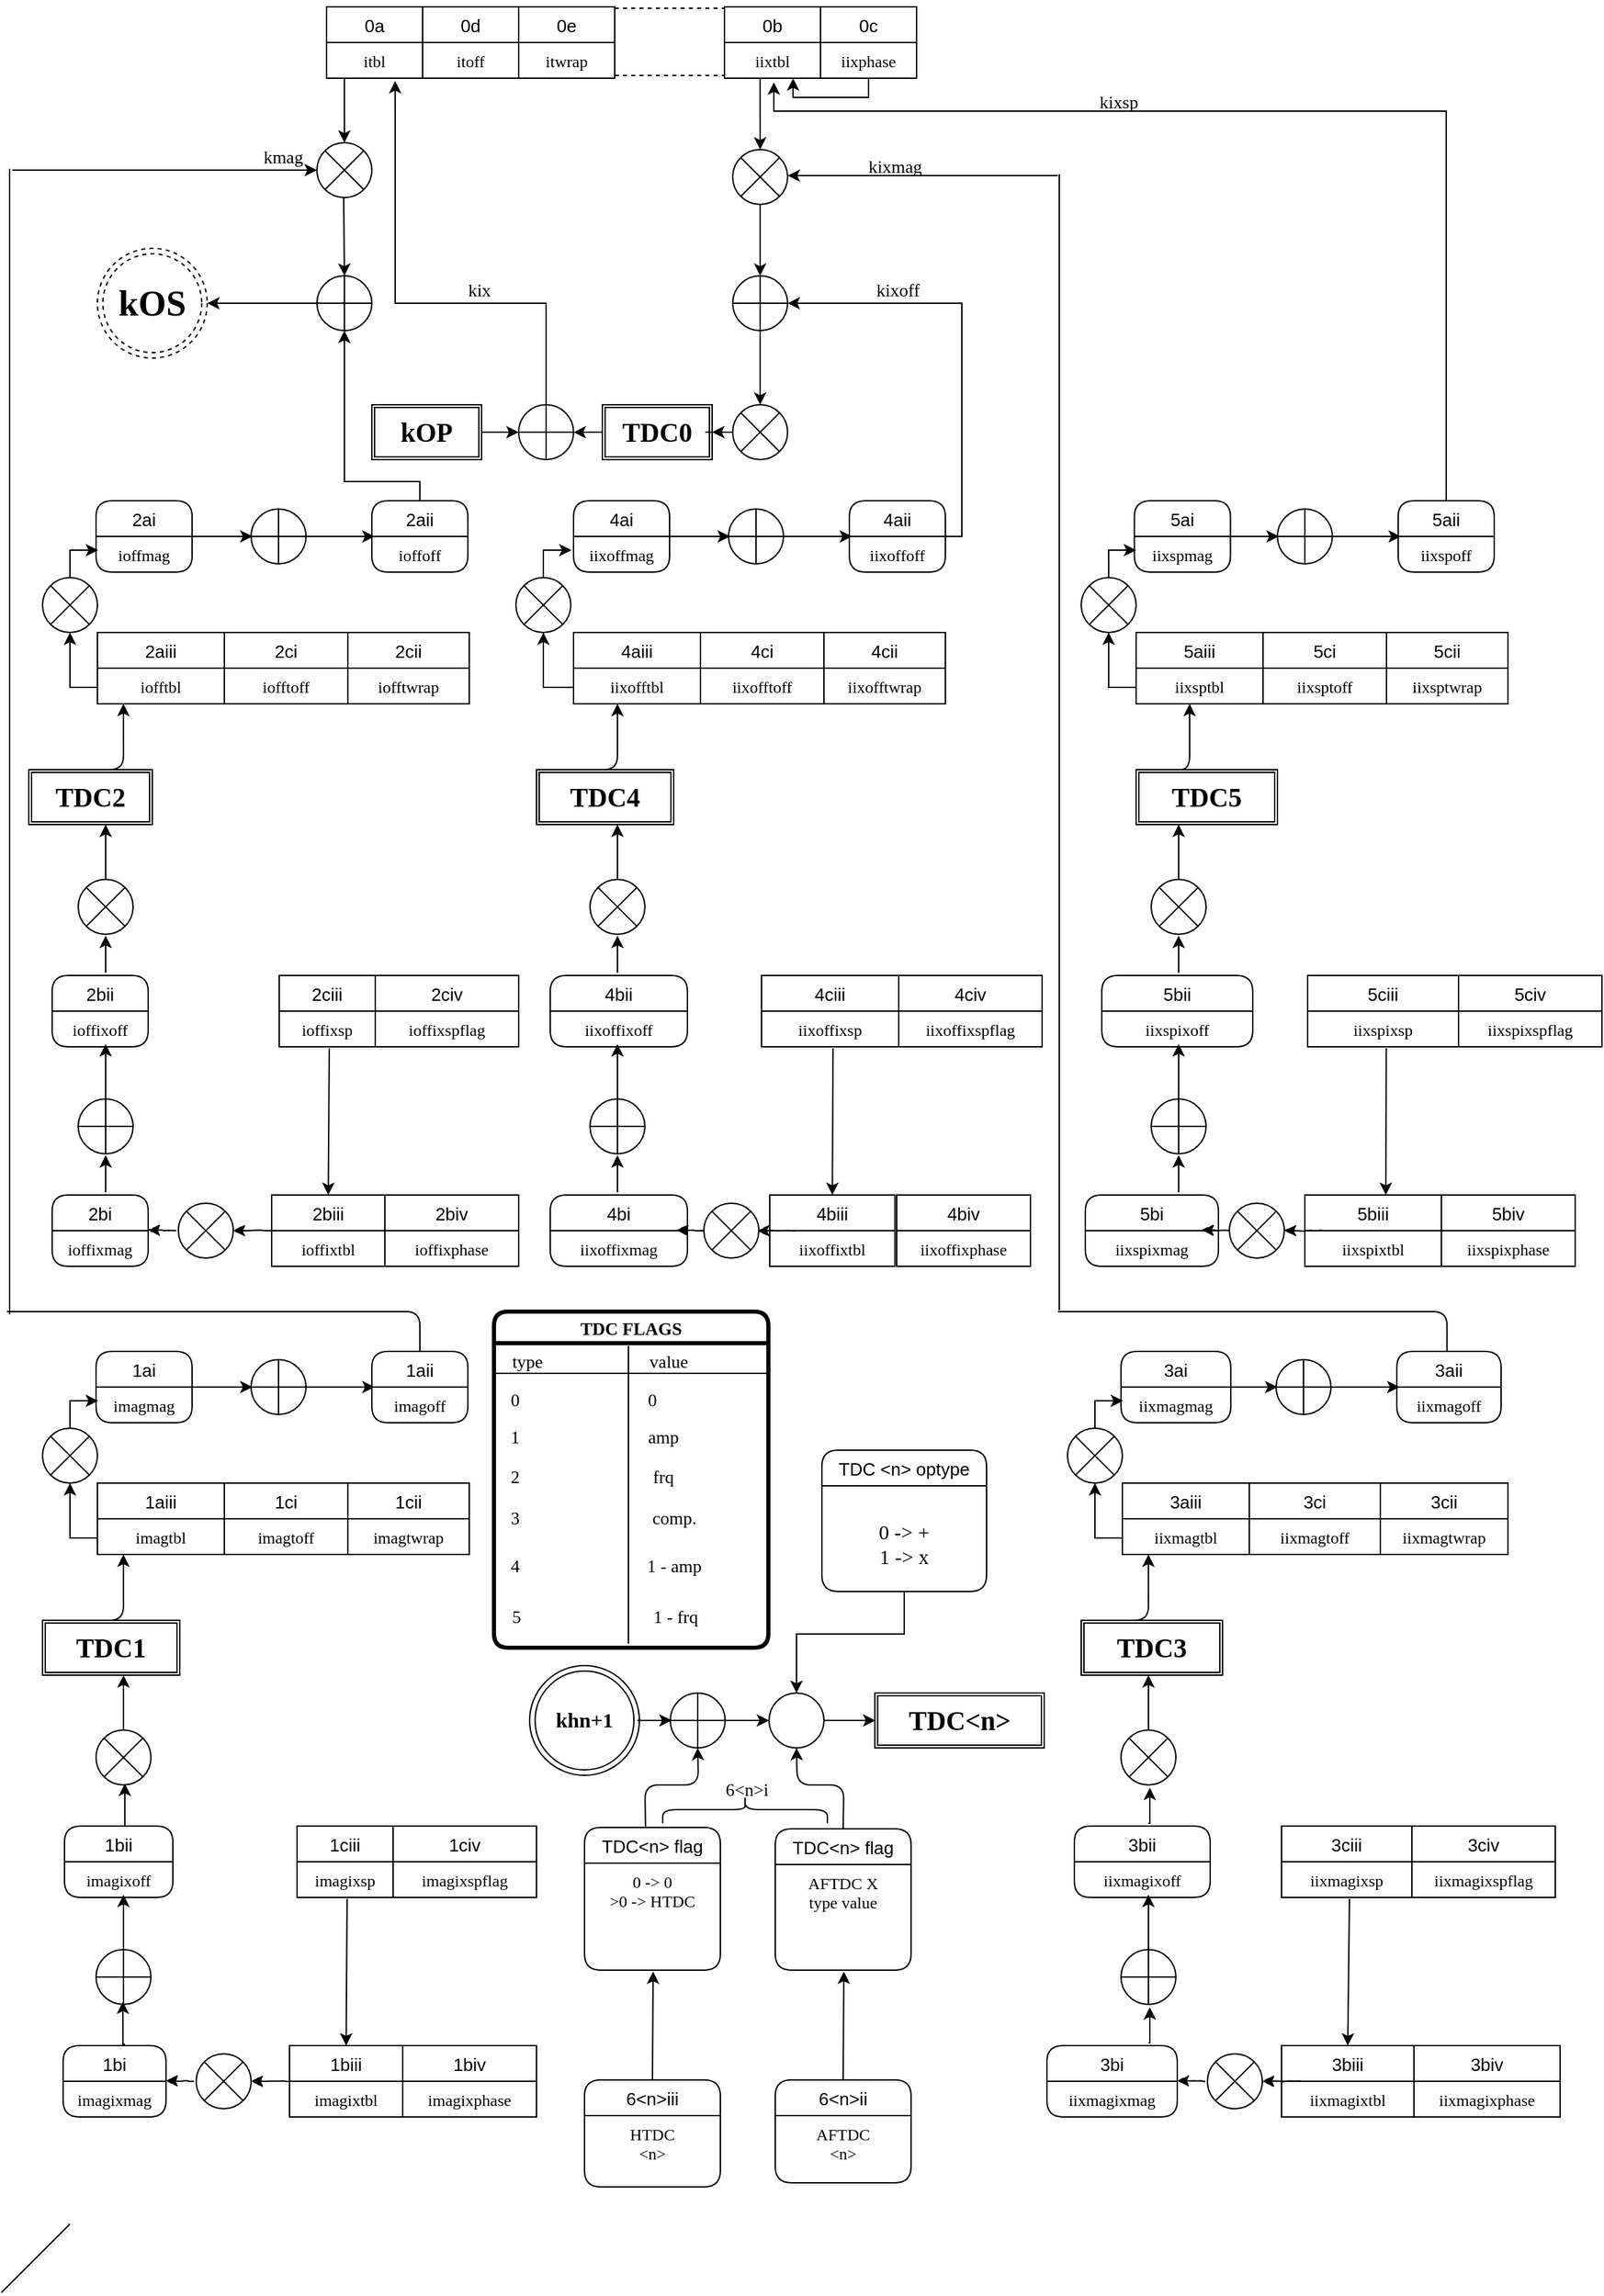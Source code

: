 <mxfile version="13.10.0" type="device"><diagram name="Page-1" id="2a216829-ef6e-dabb-86c1-c78162f3ba2b"><mxGraphModel dx="1214" dy="771" grid="1" gridSize="10" guides="1" tooltips="1" connect="1" arrows="1" fold="1" page="1" pageScale="1" pageWidth="1169" pageHeight="1654" background="#ffffff" math="0" shadow="0"><root><mxCell id="0"/><mxCell id="1" parent="0"/><mxCell id="yPivCokMw7NeCRLVUTEp-8" value="0a" style="swimlane;fontStyle=0;childLayout=stackLayout;horizontal=1;startSize=26;fillColor=none;horizontalStack=0;resizeParent=1;resizeParentMax=0;resizeLast=0;collapsible=1;marginBottom=0;strokeColor=#000000;fontSize=13;rounded=0;comic=0;swimlaneFillColor=#ffffff;" parent="1" vertex="1"><mxGeometry x="257" y="84" width="70" height="52" as="geometry"/></mxCell><mxCell id="yPivCokMw7NeCRLVUTEp-9" value="itbl" style="text;strokeColor=none;fillColor=none;align=center;verticalAlign=top;spacingLeft=4;spacingRight=4;overflow=hidden;rotatable=0;points=[[0,0.5],[1,0.5]];portConstraint=eastwest;fontFamily=Lucida Console;rounded=0;" parent="yPivCokMw7NeCRLVUTEp-8" vertex="1"><mxGeometry y="26" width="70" height="26" as="geometry"/></mxCell><mxCell id="yPivCokMw7NeCRLVUTEp-13" value="0d" style="swimlane;fontStyle=0;childLayout=stackLayout;horizontal=1;startSize=26;fillColor=none;horizontalStack=0;resizeParent=1;resizeParentMax=0;resizeLast=0;collapsible=1;marginBottom=0;strokeColor=#000000;fontSize=13;rounded=0;comic=0;" parent="1" vertex="1"><mxGeometry x="327" y="84" width="70" height="52" as="geometry"/></mxCell><mxCell id="yPivCokMw7NeCRLVUTEp-14" value="itoff" style="text;strokeColor=none;fillColor=none;align=center;verticalAlign=top;spacingLeft=4;spacingRight=4;overflow=hidden;rotatable=0;points=[[0,0.5],[1,0.5]];portConstraint=eastwest;fontFamily=Lucida Console;rounded=0;" parent="yPivCokMw7NeCRLVUTEp-13" vertex="1"><mxGeometry y="26" width="70" height="26" as="geometry"/></mxCell><mxCell id="yPivCokMw7NeCRLVUTEp-16" value="0e" style="swimlane;fontStyle=0;childLayout=stackLayout;horizontal=1;startSize=26;fillColor=none;horizontalStack=0;resizeParent=1;resizeParentMax=0;resizeLast=0;collapsible=1;marginBottom=0;strokeColor=#000000;fontSize=13;rounded=0;comic=0;" parent="1" vertex="1"><mxGeometry x="397" y="84" width="70" height="52" as="geometry"/></mxCell><mxCell id="yPivCokMw7NeCRLVUTEp-17" value="itwrap" style="text;strokeColor=none;fillColor=none;align=center;verticalAlign=top;spacingLeft=4;spacingRight=4;overflow=hidden;rotatable=0;points=[[0,0.5],[1,0.5]];portConstraint=eastwest;fontFamily=Lucida Console;rounded=0;" parent="yPivCokMw7NeCRLVUTEp-16" vertex="1"><mxGeometry y="26" width="70" height="26" as="geometry"/></mxCell><mxCell id="yPivCokMw7NeCRLVUTEp-19" value="0b" style="swimlane;fontStyle=0;childLayout=stackLayout;horizontal=1;startSize=26;fillColor=none;horizontalStack=0;resizeParent=1;resizeParentMax=0;resizeLast=0;collapsible=1;marginBottom=0;strokeColor=#000000;fontSize=13;rounded=0;comic=0;" parent="1" vertex="1"><mxGeometry x="547" y="84" width="70" height="52" as="geometry"/></mxCell><mxCell id="yPivCokMw7NeCRLVUTEp-20" value="iixtbl&#xA;" style="text;strokeColor=none;fillColor=none;align=center;verticalAlign=top;spacingLeft=4;spacingRight=4;overflow=hidden;rotatable=0;points=[[0,0.5],[1,0.5]];portConstraint=eastwest;fontFamily=Lucida Console;rounded=0;" parent="yPivCokMw7NeCRLVUTEp-19" vertex="1"><mxGeometry y="26" width="70" height="26" as="geometry"/></mxCell><mxCell id="yPivCokMw7NeCRLVUTEp-85" value="" style="edgeStyle=orthogonalEdgeStyle;rounded=0;orthogonalLoop=1;jettySize=auto;html=1;fontFamily=Lucida Console;fontSize=13;" parent="1" source="yPivCokMw7NeCRLVUTEp-22" target="yPivCokMw7NeCRLVUTEp-20" edge="1"><mxGeometry relative="1" as="geometry"><mxPoint x="597" y="146" as="targetPoint"/><Array as="points"><mxPoint x="652" y="150"/><mxPoint x="597" y="150"/></Array></mxGeometry></mxCell><mxCell id="yPivCokMw7NeCRLVUTEp-22" value="0c" style="swimlane;fontStyle=0;childLayout=stackLayout;horizontal=1;startSize=26;fillColor=none;horizontalStack=0;resizeParent=1;resizeParentMax=0;resizeLast=0;collapsible=1;marginBottom=0;strokeColor=#000000;fontSize=13;rounded=0;comic=0;" parent="1" vertex="1"><mxGeometry x="617" y="84" width="70" height="52" as="geometry"/></mxCell><mxCell id="yPivCokMw7NeCRLVUTEp-23" value="iixphase" style="text;strokeColor=none;fillColor=none;align=center;verticalAlign=top;spacingLeft=4;spacingRight=4;overflow=hidden;rotatable=0;points=[[0,0.5],[1,0.5]];portConstraint=eastwest;fontFamily=Lucida Console;rounded=0;" parent="yPivCokMw7NeCRLVUTEp-22" vertex="1"><mxGeometry y="26" width="70" height="26" as="geometry"/></mxCell><mxCell id="yPivCokMw7NeCRLVUTEp-25" value="" style="line;strokeWidth=1;html=1;perimeter=backbonePerimeter;points=[];outlineConnect=0;rounded=1;comic=0;fontFamily=Lucida Console;fontSize=13;align=center;dashed=1;" parent="1" vertex="1"><mxGeometry x="467" y="80" width="80" height="10" as="geometry"/></mxCell><mxCell id="yPivCokMw7NeCRLVUTEp-26" value="" style="line;strokeWidth=1;html=1;perimeter=backbonePerimeter;points=[];outlineConnect=0;rounded=1;comic=0;fontFamily=Lucida Console;fontSize=13;align=center;dashed=1;" parent="1" vertex="1"><mxGeometry x="467" y="129" width="80" height="10" as="geometry"/></mxCell><mxCell id="yPivCokMw7NeCRLVUTEp-28" value="" style="endArrow=classic;html=1;fontFamily=Lucida Console;fontSize=13;exitX=0.471;exitY=1.038;exitDx=0;exitDy=0;exitPerimeter=0;" parent="1" target="yPivCokMw7NeCRLVUTEp-29" edge="1"><mxGeometry width="50" height="50" relative="1" as="geometry"><mxPoint x="269.97" y="135.998" as="sourcePoint"/><mxPoint x="270" y="213.01" as="targetPoint"/></mxGeometry></mxCell><mxCell id="yPivCokMw7NeCRLVUTEp-29" value="" style="shape=sumEllipse;perimeter=ellipsePerimeter;whiteSpace=wrap;html=1;backgroundOutline=1;rounded=1;comic=0;strokeColor=#000000;strokeWidth=1;fontFamily=Lucida Console;fontSize=13;align=center;" parent="1" vertex="1"><mxGeometry x="250" y="183.01" width="40" height="40" as="geometry"/></mxCell><mxCell id="yPivCokMw7NeCRLVUTEp-35" value="" style="edgeStyle=orthogonalEdgeStyle;rounded=0;orthogonalLoop=1;jettySize=auto;html=1;fontFamily=Lucida Console;fontSize=13;" parent="1" source="yPivCokMw7NeCRLVUTEp-30" edge="1"><mxGeometry relative="1" as="geometry"><mxPoint x="170" y="300.01" as="targetPoint"/></mxGeometry></mxCell><mxCell id="yPivCokMw7NeCRLVUTEp-30" value="" style="shape=orEllipse;perimeter=ellipsePerimeter;whiteSpace=wrap;html=1;backgroundOutline=1;rounded=1;comic=0;strokeColor=#000000;strokeWidth=1;fontFamily=Lucida Console;fontSize=13;align=center;" parent="1" vertex="1"><mxGeometry x="250" y="280.01" width="40" height="40" as="geometry"/></mxCell><mxCell id="yPivCokMw7NeCRLVUTEp-31" value="" style="endArrow=classic;html=1;fontFamily=Lucida Console;fontSize=13;exitX=0.471;exitY=1.038;exitDx=0;exitDy=0;exitPerimeter=0;entryX=0.5;entryY=0;entryDx=0;entryDy=0;" parent="1" target="yPivCokMw7NeCRLVUTEp-30" edge="1"><mxGeometry width="50" height="50" relative="1" as="geometry"><mxPoint x="269.5" y="223.008" as="sourcePoint"/><mxPoint x="269.53" y="270.02" as="targetPoint"/></mxGeometry></mxCell><mxCell id="yPivCokMw7NeCRLVUTEp-33" value="&lt;h1&gt;kOS&lt;/h1&gt;" style="ellipse;shape=doubleEllipse;whiteSpace=wrap;html=1;aspect=fixed;rounded=1;dashed=1;comic=0;strokeColor=#000000;strokeWidth=1;fontFamily=Lucida Console;fontSize=13;align=center;" parent="1" vertex="1"><mxGeometry x="90" y="260.01" width="80" height="80" as="geometry"/></mxCell><mxCell id="yPivCokMw7NeCRLVUTEp-36" value="" style="endArrow=classic;html=1;fontFamily=Lucida Console;fontSize=13;exitX=0.471;exitY=1.038;exitDx=0;exitDy=0;exitPerimeter=0;" parent="1" target="yPivCokMw7NeCRLVUTEp-37" edge="1"><mxGeometry width="50" height="50" relative="1" as="geometry"><mxPoint x="572.97" y="135.998" as="sourcePoint"/><mxPoint x="573" y="213.01" as="targetPoint"/></mxGeometry></mxCell><mxCell id="yPivCokMw7NeCRLVUTEp-37" value="" style="shape=sumEllipse;perimeter=ellipsePerimeter;whiteSpace=wrap;html=1;backgroundOutline=1;rounded=1;comic=0;strokeColor=#000000;strokeWidth=1;fontFamily=Lucida Console;fontSize=13;align=center;" parent="1" vertex="1"><mxGeometry x="553" y="188.01" width="40" height="40" as="geometry"/></mxCell><mxCell id="yPivCokMw7NeCRLVUTEp-38" value="" style="shape=orEllipse;perimeter=ellipsePerimeter;whiteSpace=wrap;html=1;backgroundOutline=1;rounded=1;comic=0;strokeColor=#000000;strokeWidth=1;fontFamily=Lucida Console;fontSize=13;align=center;" parent="1" vertex="1"><mxGeometry x="553" y="280.01" width="40" height="40" as="geometry"/></mxCell><mxCell id="yPivCokMw7NeCRLVUTEp-39" value="" style="endArrow=classic;html=1;fontFamily=Lucida Console;fontSize=13;exitX=0.5;exitY=1;exitDx=0;exitDy=0;entryX=0.5;entryY=0;entryDx=0;entryDy=0;" parent="1" source="yPivCokMw7NeCRLVUTEp-37" target="yPivCokMw7NeCRLVUTEp-38" edge="1"><mxGeometry width="50" height="50" relative="1" as="geometry"><mxPoint x="572.5" y="223.008" as="sourcePoint"/><mxPoint x="572.53" y="270.02" as="targetPoint"/></mxGeometry></mxCell><mxCell id="yPivCokMw7NeCRLVUTEp-40" value="" style="endArrow=classic;html=1;fontFamily=Lucida Console;fontSize=13;exitX=0.5;exitY=1;exitDx=0;exitDy=0;" parent="1" source="yPivCokMw7NeCRLVUTEp-38" target="yPivCokMw7NeCRLVUTEp-41" edge="1"><mxGeometry width="50" height="50" relative="1" as="geometry"><mxPoint x="572.97" y="330.998" as="sourcePoint"/><mxPoint x="573" y="408.01" as="targetPoint"/></mxGeometry></mxCell><mxCell id="yPivCokMw7NeCRLVUTEp-55" value="" style="edgeStyle=orthogonalEdgeStyle;rounded=0;orthogonalLoop=1;jettySize=auto;html=1;fontFamily=Lucida Console;fontSize=13;" parent="1" source="yPivCokMw7NeCRLVUTEp-41" target="yPivCokMw7NeCRLVUTEp-51" edge="1"><mxGeometry relative="1" as="geometry"/></mxCell><mxCell id="yPivCokMw7NeCRLVUTEp-41" value="" style="shape=sumEllipse;perimeter=ellipsePerimeter;whiteSpace=wrap;html=1;backgroundOutline=1;rounded=1;comic=0;strokeColor=#000000;strokeWidth=1;fontFamily=Lucida Console;fontSize=13;align=center;" parent="1" vertex="1"><mxGeometry x="553" y="374.01" width="40" height="40" as="geometry"/></mxCell><mxCell id="yPivCokMw7NeCRLVUTEp-52" value="" style="edgeStyle=orthogonalEdgeStyle;rounded=0;orthogonalLoop=1;jettySize=auto;html=1;fontFamily=Lucida Console;fontSize=13;entryX=0;entryY=0.5;entryDx=0;entryDy=0;" parent="1" source="yPivCokMw7NeCRLVUTEp-42" target="yPivCokMw7NeCRLVUTEp-47" edge="1"><mxGeometry relative="1" as="geometry"/></mxCell><mxCell id="yPivCokMw7NeCRLVUTEp-42" value="&lt;h2&gt;kOP&lt;/h2&gt;" style="shape=ext;double=1;rounded=0;whiteSpace=wrap;html=1;comic=0;strokeColor=#000000;strokeWidth=1;fillColor=none;fontFamily=Lucida Console;fontSize=13;align=center;" parent="1" vertex="1"><mxGeometry x="290" y="374.01" width="80" height="40" as="geometry"/></mxCell><mxCell id="yPivCokMw7NeCRLVUTEp-54" value="" style="edgeStyle=orthogonalEdgeStyle;rounded=0;orthogonalLoop=1;jettySize=auto;html=1;fontFamily=Lucida Console;fontSize=13;entryX=1;entryY=0.5;entryDx=0;entryDy=0;" parent="1" source="yPivCokMw7NeCRLVUTEp-51" target="yPivCokMw7NeCRLVUTEp-47" edge="1"><mxGeometry relative="1" as="geometry"><mxPoint x="367" y="394" as="targetPoint"/></mxGeometry></mxCell><mxCell id="yPivCokMw7NeCRLVUTEp-43" value="" style="endArrow=classic;html=1;fontFamily=Lucida Console;fontSize=13;" parent="1" edge="1"><mxGeometry width="50" height="50" relative="1" as="geometry"><mxPoint x="28" y="203" as="sourcePoint"/><mxPoint x="250" y="203.01" as="targetPoint"/></mxGeometry></mxCell><mxCell id="yPivCokMw7NeCRLVUTEp-44" value="kmag" style="text;html=1;align=center;verticalAlign=middle;resizable=0;points=[];;autosize=1;fontSize=13;fontFamily=Lucida Console;" parent="1" vertex="1"><mxGeometry x="200" y="183.01" width="50" height="20" as="geometry"/></mxCell><mxCell id="yPivCokMw7NeCRLVUTEp-57" value="" style="edgeStyle=orthogonalEdgeStyle;rounded=0;orthogonalLoop=1;jettySize=auto;html=1;fontFamily=Lucida Console;fontSize=13;entryX=0.714;entryY=1.077;entryDx=0;entryDy=0;entryPerimeter=0;" parent="1" source="yPivCokMw7NeCRLVUTEp-47" target="yPivCokMw7NeCRLVUTEp-9" edge="1"><mxGeometry relative="1" as="geometry"><mxPoint x="310" y="154" as="targetPoint"/><Array as="points"><mxPoint x="417" y="300"/><mxPoint x="307" y="300"/></Array></mxGeometry></mxCell><mxCell id="yPivCokMw7NeCRLVUTEp-47" value="" style="shape=orEllipse;perimeter=ellipsePerimeter;whiteSpace=wrap;html=1;backgroundOutline=1;rounded=1;comic=0;strokeColor=#000000;strokeWidth=1;fontFamily=Lucida Console;fontSize=13;align=center;" parent="1" vertex="1"><mxGeometry x="397" y="374.01" width="40" height="40" as="geometry"/></mxCell><mxCell id="yPivCokMw7NeCRLVUTEp-58" value="kix" style="text;html=1;align=center;verticalAlign=middle;resizable=0;points=[];;autosize=1;fontSize=13;fontFamily=Lucida Console;" parent="1" vertex="1"><mxGeometry x="353" y="280.01" width="30" height="20" as="geometry"/></mxCell><mxCell id="yQIDCDHbRE4OWnnocfkW-6" value="" style="edgeStyle=orthogonalEdgeStyle;rounded=0;orthogonalLoop=1;jettySize=auto;html=1;entryX=0.5;entryY=1;entryDx=0;entryDy=0;" parent="1" source="yPivCokMw7NeCRLVUTEp-59" target="yPivCokMw7NeCRLVUTEp-30" edge="1"><mxGeometry relative="1" as="geometry"><mxPoint x="270" y="330" as="targetPoint"/><Array as="points"><mxPoint x="325" y="430"/><mxPoint x="270" y="430"/></Array></mxGeometry></mxCell><mxCell id="yPivCokMw7NeCRLVUTEp-59" value="2aii" style="swimlane;fontStyle=0;childLayout=stackLayout;horizontal=1;startSize=26;fillColor=none;horizontalStack=0;resizeParent=1;resizeParentMax=0;resizeLast=0;collapsible=1;marginBottom=0;strokeColor=#000000;fontSize=13;rounded=1;comic=0;" parent="1" vertex="1"><mxGeometry x="290" y="444" width="70" height="52" as="geometry"/></mxCell><mxCell id="yPivCokMw7NeCRLVUTEp-60" value="ioffoff" style="text;strokeColor=none;fillColor=none;align=center;verticalAlign=top;spacingLeft=4;spacingRight=4;overflow=hidden;rotatable=0;points=[[0,0.5],[1,0.5]];portConstraint=eastwest;fontFamily=Lucida Console;" parent="yPivCokMw7NeCRLVUTEp-59" vertex="1"><mxGeometry y="26" width="70" height="26" as="geometry"/></mxCell><mxCell id="yPivCokMw7NeCRLVUTEp-61" value="" style="edgeStyle=orthogonalEdgeStyle;rounded=0;orthogonalLoop=1;jettySize=auto;html=1;fontFamily=Lucida Console;fontSize=13;flipH=1;" parent="1" source="yPivCokMw7NeCRLVUTEp-62" edge="1"><mxGeometry relative="1" as="geometry"><mxPoint x="154" y="470" as="targetPoint"/></mxGeometry></mxCell><mxCell id="yPivCokMw7NeCRLVUTEp-64" value="" style="edgeStyle=orthogonalEdgeStyle;rounded=0;orthogonalLoop=1;jettySize=auto;html=1;fontFamily=Lucida Console;fontSize=13;" parent="1" source="yPivCokMw7NeCRLVUTEp-62" edge="1"><mxGeometry relative="1" as="geometry"><mxPoint x="292" y="470" as="targetPoint"/></mxGeometry></mxCell><mxCell id="yPivCokMw7NeCRLVUTEp-62" value="" style="shape=orEllipse;perimeter=ellipsePerimeter;whiteSpace=wrap;html=1;backgroundOutline=1;rounded=1;comic=0;strokeColor=#000000;strokeWidth=1;fontFamily=Lucida Console;fontSize=13;align=center;flipH=1;" parent="1" vertex="1"><mxGeometry x="202" y="450" width="40" height="40" as="geometry"/></mxCell><mxCell id="yPivCokMw7NeCRLVUTEp-65" value="2ai" style="swimlane;fontStyle=0;childLayout=stackLayout;horizontal=1;startSize=26;fillColor=none;horizontalStack=0;resizeParent=1;resizeParentMax=0;resizeLast=0;collapsible=1;marginBottom=0;strokeColor=#000000;fontSize=13;rounded=1;comic=0;" parent="1" vertex="1"><mxGeometry x="89" y="444" width="70" height="52" as="geometry"/></mxCell><mxCell id="yPivCokMw7NeCRLVUTEp-66" value="ioffmag" style="text;strokeColor=none;fillColor=none;align=center;verticalAlign=top;spacingLeft=4;spacingRight=4;overflow=hidden;rotatable=0;points=[[0,0.5],[1,0.5]];portConstraint=eastwest;fontFamily=Lucida Console;" parent="yPivCokMw7NeCRLVUTEp-65" vertex="1"><mxGeometry y="26" width="70" height="26" as="geometry"/></mxCell><mxCell id="yPivCokMw7NeCRLVUTEp-124" value="" style="edgeStyle=orthogonalEdgeStyle;rounded=0;orthogonalLoop=1;jettySize=auto;html=1;fontFamily=Lucida Console;fontSize=13;entryX=1;entryY=0.5;entryDx=0;entryDy=0;" parent="1" source="yPivCokMw7NeCRLVUTEp-67" target="yPivCokMw7NeCRLVUTEp-38" edge="1"><mxGeometry relative="1" as="geometry"><mxPoint x="673" y="270" as="targetPoint"/><Array as="points"><mxPoint x="720" y="470"/><mxPoint x="720" y="300"/></Array></mxGeometry></mxCell><mxCell id="yPivCokMw7NeCRLVUTEp-67" value="4aii" style="swimlane;fontStyle=0;childLayout=stackLayout;horizontal=1;startSize=26;fillColor=none;horizontalStack=0;resizeParent=1;resizeParentMax=0;resizeLast=0;collapsible=1;marginBottom=0;strokeColor=#000000;fontSize=13;rounded=1;comic=0;" parent="1" vertex="1"><mxGeometry x="638" y="444" width="70" height="52" as="geometry"/></mxCell><mxCell id="yPivCokMw7NeCRLVUTEp-68" value="iixoffoff" style="text;strokeColor=none;fillColor=none;align=center;verticalAlign=top;spacingLeft=4;spacingRight=4;overflow=hidden;rotatable=0;points=[[0,0.5],[1,0.5]];portConstraint=eastwest;fontFamily=Lucida Console;" parent="yPivCokMw7NeCRLVUTEp-67" vertex="1"><mxGeometry y="26" width="70" height="26" as="geometry"/></mxCell><mxCell id="yPivCokMw7NeCRLVUTEp-69" value="" style="edgeStyle=orthogonalEdgeStyle;rounded=0;orthogonalLoop=1;jettySize=auto;html=1;fontFamily=Lucida Console;fontSize=13;flipH=1;" parent="1" source="yPivCokMw7NeCRLVUTEp-71" edge="1"><mxGeometry relative="1" as="geometry"><mxPoint x="502" y="470" as="targetPoint"/></mxGeometry></mxCell><mxCell id="yPivCokMw7NeCRLVUTEp-70" value="" style="edgeStyle=orthogonalEdgeStyle;rounded=0;orthogonalLoop=1;jettySize=auto;html=1;fontFamily=Lucida Console;fontSize=13;" parent="1" source="yPivCokMw7NeCRLVUTEp-71" edge="1"><mxGeometry relative="1" as="geometry"><mxPoint x="640" y="470" as="targetPoint"/></mxGeometry></mxCell><mxCell id="yPivCokMw7NeCRLVUTEp-71" value="" style="shape=orEllipse;perimeter=ellipsePerimeter;whiteSpace=wrap;html=1;backgroundOutline=1;rounded=1;comic=0;strokeColor=#000000;strokeWidth=1;fontFamily=Lucida Console;fontSize=13;align=center;flipH=1;" parent="1" vertex="1"><mxGeometry x="550" y="450" width="40" height="40" as="geometry"/></mxCell><mxCell id="yPivCokMw7NeCRLVUTEp-72" value="4ai" style="swimlane;fontStyle=0;childLayout=stackLayout;horizontal=1;startSize=26;fillColor=none;horizontalStack=0;resizeParent=1;resizeParentMax=0;resizeLast=0;collapsible=1;marginBottom=0;strokeColor=#000000;fontSize=13;rounded=1;comic=0;" parent="1" vertex="1"><mxGeometry x="437" y="444" width="70" height="52" as="geometry"/></mxCell><mxCell id="yPivCokMw7NeCRLVUTEp-73" value="iixoffmag" style="text;strokeColor=none;fillColor=none;align=center;verticalAlign=top;spacingLeft=4;spacingRight=4;overflow=hidden;rotatable=0;points=[[0,0.5],[1,0.5]];portConstraint=eastwest;fontFamily=Lucida Console;" parent="yPivCokMw7NeCRLVUTEp-72" vertex="1"><mxGeometry y="26" width="70" height="26" as="geometry"/></mxCell><mxCell id="yPivCokMw7NeCRLVUTEp-88" value="" style="edgeStyle=orthogonalEdgeStyle;rounded=0;orthogonalLoop=1;jettySize=auto;html=1;fontFamily=Lucida Console;fontSize=13;entryX=0.514;entryY=1.115;entryDx=0;entryDy=0;entryPerimeter=0;" parent="1" source="yPivCokMw7NeCRLVUTEp-74" target="yPivCokMw7NeCRLVUTEp-20" edge="1"><mxGeometry relative="1" as="geometry"><mxPoint x="1006" y="364" as="targetPoint"/><Array as="points"><mxPoint x="1030" y="160"/><mxPoint x="584" y="160"/></Array></mxGeometry></mxCell><mxCell id="yPivCokMw7NeCRLVUTEp-74" value="5aii" style="swimlane;fontStyle=0;childLayout=stackLayout;horizontal=1;startSize=26;fillColor=none;horizontalStack=0;resizeParent=1;resizeParentMax=0;resizeLast=0;collapsible=1;marginBottom=0;strokeColor=#000000;fontSize=13;rounded=1;comic=0;" parent="1" vertex="1"><mxGeometry x="1038" y="444" width="70" height="52" as="geometry"/></mxCell><mxCell id="yPivCokMw7NeCRLVUTEp-75" value="iixspoff" style="text;strokeColor=none;fillColor=none;align=center;verticalAlign=top;spacingLeft=4;spacingRight=4;overflow=hidden;rotatable=0;points=[[0,0.5],[1,0.5]];portConstraint=eastwest;fontFamily=Lucida Console;" parent="yPivCokMw7NeCRLVUTEp-74" vertex="1"><mxGeometry y="26" width="70" height="26" as="geometry"/></mxCell><mxCell id="yPivCokMw7NeCRLVUTEp-76" value="" style="edgeStyle=orthogonalEdgeStyle;rounded=0;orthogonalLoop=1;jettySize=auto;html=1;fontFamily=Lucida Console;fontSize=13;flipH=1;" parent="1" source="yPivCokMw7NeCRLVUTEp-78" edge="1"><mxGeometry relative="1" as="geometry"><mxPoint x="902" y="470" as="targetPoint"/></mxGeometry></mxCell><mxCell id="yPivCokMw7NeCRLVUTEp-77" value="" style="edgeStyle=orthogonalEdgeStyle;rounded=0;orthogonalLoop=1;jettySize=auto;html=1;fontFamily=Lucida Console;fontSize=13;" parent="1" source="yPivCokMw7NeCRLVUTEp-78" edge="1"><mxGeometry relative="1" as="geometry"><mxPoint x="1040" y="470" as="targetPoint"/></mxGeometry></mxCell><mxCell id="yPivCokMw7NeCRLVUTEp-78" value="" style="shape=orEllipse;perimeter=ellipsePerimeter;whiteSpace=wrap;html=1;backgroundOutline=1;rounded=1;comic=0;strokeColor=#000000;strokeWidth=1;fontFamily=Lucida Console;fontSize=13;align=center;flipH=1;" parent="1" vertex="1"><mxGeometry x="950" y="450" width="40" height="40" as="geometry"/></mxCell><mxCell id="yPivCokMw7NeCRLVUTEp-79" value="5ai" style="swimlane;fontStyle=0;childLayout=stackLayout;horizontal=1;startSize=26;fillColor=none;horizontalStack=0;resizeParent=1;resizeParentMax=0;resizeLast=0;collapsible=1;marginBottom=0;strokeColor=#000000;fontSize=13;rounded=1;comic=0;" parent="1" vertex="1"><mxGeometry x="845.75" y="444" width="70" height="52" as="geometry"/></mxCell><mxCell id="yPivCokMw7NeCRLVUTEp-80" value="iixspmag" style="text;strokeColor=none;fillColor=none;align=center;verticalAlign=top;spacingLeft=4;spacingRight=4;overflow=hidden;rotatable=0;points=[[0,0.5],[1,0.5]];portConstraint=eastwest;fontFamily=Lucida Console;" parent="yPivCokMw7NeCRLVUTEp-79" vertex="1"><mxGeometry y="26" width="70" height="26" as="geometry"/></mxCell><mxCell id="yPivCokMw7NeCRLVUTEp-89" value="kixsp" style="text;html=1;align=center;verticalAlign=middle;resizable=0;points=[];;autosize=1;fontSize=13;fontFamily=Lucida Console;" parent="1" vertex="1"><mxGeometry x="809" y="143" width="50" height="20" as="geometry"/></mxCell><mxCell id="yPivCokMw7NeCRLVUTEp-90" value="5cii" style="swimlane;fontStyle=0;childLayout=stackLayout;horizontal=1;startSize=26;fillColor=none;horizontalStack=0;resizeParent=1;resizeParentMax=0;resizeLast=0;collapsible=1;marginBottom=0;strokeColor=#000000;fontSize=13;rounded=0;comic=0;" parent="1" vertex="1"><mxGeometry x="1029.5" y="540" width="88.5" height="52" as="geometry"/></mxCell><mxCell id="yPivCokMw7NeCRLVUTEp-91" value="iixsptwrap" style="text;strokeColor=none;fillColor=none;align=center;verticalAlign=top;spacingLeft=4;spacingRight=4;overflow=hidden;rotatable=0;points=[[0,0.5],[1,0.5]];portConstraint=eastwest;fontFamily=Lucida Console;rounded=0;" parent="yPivCokMw7NeCRLVUTEp-90" vertex="1"><mxGeometry y="26" width="88.5" height="26" as="geometry"/></mxCell><mxCell id="yPivCokMw7NeCRLVUTEp-103" value="" style="edgeStyle=orthogonalEdgeStyle;rounded=0;orthogonalLoop=1;jettySize=auto;html=1;fontFamily=Lucida Console;fontSize=13;entryX=0.5;entryY=1;entryDx=0;entryDy=0;" parent="1" source="yPivCokMw7NeCRLVUTEp-95" target="yPivCokMw7NeCRLVUTEp-99" edge="1"><mxGeometry relative="1" as="geometry"><mxPoint x="754.5" y="566" as="targetPoint"/><Array as="points"><mxPoint x="827" y="580"/></Array></mxGeometry></mxCell><mxCell id="yPivCokMw7NeCRLVUTEp-95" value="5aiii" style="swimlane;fontStyle=0;childLayout=stackLayout;horizontal=1;startSize=26;fillColor=none;horizontalStack=0;resizeParent=1;resizeParentMax=0;resizeLast=0;collapsible=1;marginBottom=0;strokeColor=#000000;fontSize=13;rounded=0;comic=0;" parent="1" vertex="1"><mxGeometry x="847" y="540" width="92.5" height="52" as="geometry"/></mxCell><mxCell id="yPivCokMw7NeCRLVUTEp-96" value="iixsptbl" style="text;strokeColor=none;fillColor=none;align=center;verticalAlign=top;spacingLeft=4;spacingRight=4;overflow=hidden;rotatable=0;points=[[0,0.5],[1,0.5]];portConstraint=eastwest;fontFamily=Lucida Console;rounded=0;" parent="yPivCokMw7NeCRLVUTEp-95" vertex="1"><mxGeometry y="26" width="92.5" height="26" as="geometry"/></mxCell><mxCell id="yPivCokMw7NeCRLVUTEp-97" value="5ci" style="swimlane;fontStyle=0;childLayout=stackLayout;horizontal=1;startSize=26;fillColor=none;horizontalStack=0;resizeParent=1;resizeParentMax=0;resizeLast=0;collapsible=1;marginBottom=0;strokeColor=#000000;fontSize=13;rounded=0;comic=0;" parent="1" vertex="1"><mxGeometry x="939.5" y="540" width="90" height="52" as="geometry"/></mxCell><mxCell id="yPivCokMw7NeCRLVUTEp-98" value="iixsptoff" style="text;strokeColor=none;fillColor=none;align=center;verticalAlign=top;spacingLeft=4;spacingRight=4;overflow=hidden;rotatable=0;points=[[0,0.5],[1,0.5]];portConstraint=eastwest;fontFamily=Lucida Console;rounded=0;" parent="yPivCokMw7NeCRLVUTEp-97" vertex="1"><mxGeometry y="26" width="90" height="26" as="geometry"/></mxCell><mxCell id="yPivCokMw7NeCRLVUTEp-105" value="" style="edgeStyle=orthogonalEdgeStyle;rounded=0;orthogonalLoop=1;jettySize=auto;html=1;fontFamily=Lucida Console;fontSize=13;entryX=0.018;entryY=0.385;entryDx=0;entryDy=0;entryPerimeter=0;" parent="1" source="yPivCokMw7NeCRLVUTEp-99" target="yPivCokMw7NeCRLVUTEp-80" edge="1"><mxGeometry relative="1" as="geometry"><mxPoint x="837" y="480" as="targetPoint"/></mxGeometry></mxCell><mxCell id="yPivCokMw7NeCRLVUTEp-99" value="" style="shape=sumEllipse;perimeter=ellipsePerimeter;whiteSpace=wrap;html=1;backgroundOutline=1;rounded=1;comic=0;strokeColor=#000000;strokeWidth=1;fontFamily=Lucida Console;fontSize=13;align=center;" parent="1" vertex="1"><mxGeometry x="807" y="500" width="40" height="40" as="geometry"/></mxCell><mxCell id="yPivCokMw7NeCRLVUTEp-106" value="4cii" style="swimlane;fontStyle=0;childLayout=stackLayout;horizontal=1;startSize=26;fillColor=none;horizontalStack=0;resizeParent=1;resizeParentMax=0;resizeLast=0;collapsible=1;marginBottom=0;strokeColor=#000000;fontSize=13;rounded=0;comic=0;" parent="1" vertex="1"><mxGeometry x="619.5" y="540" width="88.5" height="52" as="geometry"/></mxCell><mxCell id="yPivCokMw7NeCRLVUTEp-107" value="iixofftwrap" style="text;strokeColor=none;fillColor=none;align=center;verticalAlign=top;spacingLeft=4;spacingRight=4;overflow=hidden;rotatable=0;points=[[0,0.5],[1,0.5]];portConstraint=eastwest;fontFamily=Lucida Console;rounded=0;" parent="yPivCokMw7NeCRLVUTEp-106" vertex="1"><mxGeometry y="26" width="88.5" height="26" as="geometry"/></mxCell><mxCell id="yPivCokMw7NeCRLVUTEp-108" value="" style="edgeStyle=orthogonalEdgeStyle;rounded=0;orthogonalLoop=1;jettySize=auto;html=1;fontFamily=Lucida Console;fontSize=13;entryX=0.5;entryY=1;entryDx=0;entryDy=0;" parent="1" source="yPivCokMw7NeCRLVUTEp-109" target="yPivCokMw7NeCRLVUTEp-114" edge="1"><mxGeometry relative="1" as="geometry"><mxPoint x="342.5" y="566" as="targetPoint"/><Array as="points"><mxPoint x="415" y="580"/></Array></mxGeometry></mxCell><mxCell id="yPivCokMw7NeCRLVUTEp-109" value="4aiii" style="swimlane;fontStyle=0;childLayout=stackLayout;horizontal=1;startSize=26;fillColor=none;horizontalStack=0;resizeParent=1;resizeParentMax=0;resizeLast=0;collapsible=1;marginBottom=0;strokeColor=#000000;fontSize=13;rounded=0;comic=0;" parent="1" vertex="1"><mxGeometry x="437" y="540" width="92.5" height="52" as="geometry"/></mxCell><mxCell id="yPivCokMw7NeCRLVUTEp-110" value="iixofftbl" style="text;strokeColor=none;fillColor=none;align=center;verticalAlign=top;spacingLeft=4;spacingRight=4;overflow=hidden;rotatable=0;points=[[0,0.5],[1,0.5]];portConstraint=eastwest;fontFamily=Lucida Console;rounded=0;" parent="yPivCokMw7NeCRLVUTEp-109" vertex="1"><mxGeometry y="26" width="92.5" height="26" as="geometry"/></mxCell><mxCell id="yPivCokMw7NeCRLVUTEp-111" value="4ci" style="swimlane;fontStyle=0;childLayout=stackLayout;horizontal=1;startSize=26;fillColor=none;horizontalStack=0;resizeParent=1;resizeParentMax=0;resizeLast=0;collapsible=1;marginBottom=0;strokeColor=#000000;fontSize=13;rounded=0;comic=0;" parent="1" vertex="1"><mxGeometry x="529.5" y="540" width="90" height="52" as="geometry"/></mxCell><mxCell id="yPivCokMw7NeCRLVUTEp-112" value="iixofftoff" style="text;strokeColor=none;fillColor=none;align=center;verticalAlign=top;spacingLeft=4;spacingRight=4;overflow=hidden;rotatable=0;points=[[0,0.5],[1,0.5]];portConstraint=eastwest;fontFamily=Lucida Console;rounded=0;" parent="yPivCokMw7NeCRLVUTEp-111" vertex="1"><mxGeometry y="26" width="90" height="26" as="geometry"/></mxCell><mxCell id="yPivCokMw7NeCRLVUTEp-113" value="" style="edgeStyle=orthogonalEdgeStyle;rounded=0;orthogonalLoop=1;jettySize=auto;html=1;fontFamily=Lucida Console;fontSize=13;entryX=0.018;entryY=0.385;entryDx=0;entryDy=0;entryPerimeter=0;" parent="1" source="yPivCokMw7NeCRLVUTEp-114" edge="1"><mxGeometry relative="1" as="geometry"><mxPoint x="435" y="480" as="targetPoint"/></mxGeometry></mxCell><mxCell id="yPivCokMw7NeCRLVUTEp-114" value="" style="shape=sumEllipse;perimeter=ellipsePerimeter;whiteSpace=wrap;html=1;backgroundOutline=1;rounded=1;comic=0;strokeColor=#000000;strokeWidth=1;fontFamily=Lucida Console;fontSize=13;align=center;" parent="1" vertex="1"><mxGeometry x="395" y="500" width="40" height="40" as="geometry"/></mxCell><mxCell id="yPivCokMw7NeCRLVUTEp-115" value="2cii" style="swimlane;fontStyle=0;childLayout=stackLayout;horizontal=1;startSize=26;fillColor=none;horizontalStack=0;resizeParent=1;resizeParentMax=0;resizeLast=0;collapsible=1;marginBottom=0;strokeColor=#000000;fontSize=13;rounded=0;comic=0;" parent="1" vertex="1"><mxGeometry x="272.5" y="540" width="88.5" height="52" as="geometry"/></mxCell><mxCell id="yPivCokMw7NeCRLVUTEp-116" value="iofftwrap" style="text;strokeColor=none;fillColor=none;align=center;verticalAlign=top;spacingLeft=4;spacingRight=4;overflow=hidden;rotatable=0;points=[[0,0.5],[1,0.5]];portConstraint=eastwest;fontFamily=Lucida Console;rounded=0;" parent="yPivCokMw7NeCRLVUTEp-115" vertex="1"><mxGeometry y="26" width="88.5" height="26" as="geometry"/></mxCell><mxCell id="yPivCokMw7NeCRLVUTEp-117" value="" style="edgeStyle=orthogonalEdgeStyle;rounded=0;orthogonalLoop=1;jettySize=auto;html=1;fontFamily=Lucida Console;fontSize=13;entryX=0.5;entryY=1;entryDx=0;entryDy=0;" parent="1" source="yPivCokMw7NeCRLVUTEp-118" target="yPivCokMw7NeCRLVUTEp-123" edge="1"><mxGeometry relative="1" as="geometry"><mxPoint x="-2.5" y="566" as="targetPoint"/><Array as="points"><mxPoint x="70" y="580"/></Array></mxGeometry></mxCell><mxCell id="yPivCokMw7NeCRLVUTEp-118" value="2aiii" style="swimlane;fontStyle=0;childLayout=stackLayout;horizontal=1;startSize=26;fillColor=none;horizontalStack=0;resizeParent=1;resizeParentMax=0;resizeLast=0;collapsible=1;marginBottom=0;strokeColor=#000000;fontSize=13;rounded=0;comic=0;" parent="1" vertex="1"><mxGeometry x="90" y="540" width="92.5" height="52" as="geometry"/></mxCell><mxCell id="yPivCokMw7NeCRLVUTEp-119" value="iofftbl" style="text;strokeColor=none;fillColor=none;align=center;verticalAlign=top;spacingLeft=4;spacingRight=4;overflow=hidden;rotatable=0;points=[[0,0.5],[1,0.5]];portConstraint=eastwest;fontFamily=Lucida Console;rounded=0;" parent="yPivCokMw7NeCRLVUTEp-118" vertex="1"><mxGeometry y="26" width="92.5" height="26" as="geometry"/></mxCell><mxCell id="yPivCokMw7NeCRLVUTEp-120" value="2ci" style="swimlane;fontStyle=0;childLayout=stackLayout;horizontal=1;startSize=26;fillColor=none;horizontalStack=0;resizeParent=1;resizeParentMax=0;resizeLast=0;collapsible=1;marginBottom=0;strokeColor=#000000;fontSize=13;rounded=0;comic=0;" parent="1" vertex="1"><mxGeometry x="182.5" y="540" width="90" height="52" as="geometry"/></mxCell><mxCell id="yPivCokMw7NeCRLVUTEp-121" value="iofftoff" style="text;strokeColor=none;fillColor=none;align=center;verticalAlign=top;spacingLeft=4;spacingRight=4;overflow=hidden;rotatable=0;points=[[0,0.5],[1,0.5]];portConstraint=eastwest;fontFamily=Lucida Console;rounded=0;" parent="yPivCokMw7NeCRLVUTEp-120" vertex="1"><mxGeometry y="26" width="90" height="26" as="geometry"/></mxCell><mxCell id="yPivCokMw7NeCRLVUTEp-122" value="" style="edgeStyle=orthogonalEdgeStyle;rounded=0;orthogonalLoop=1;jettySize=auto;html=1;fontFamily=Lucida Console;fontSize=13;entryX=0.018;entryY=0.385;entryDx=0;entryDy=0;entryPerimeter=0;" parent="1" source="yPivCokMw7NeCRLVUTEp-123" edge="1"><mxGeometry relative="1" as="geometry"><mxPoint x="90" y="480" as="targetPoint"/></mxGeometry></mxCell><mxCell id="yPivCokMw7NeCRLVUTEp-123" value="" style="shape=sumEllipse;perimeter=ellipsePerimeter;whiteSpace=wrap;html=1;backgroundOutline=1;rounded=1;comic=0;strokeColor=#000000;strokeWidth=1;fontFamily=Lucida Console;fontSize=13;align=center;" parent="1" vertex="1"><mxGeometry x="50" y="500" width="40" height="40" as="geometry"/></mxCell><mxCell id="yPivCokMw7NeCRLVUTEp-125" value="kixoff" style="text;html=1;align=center;verticalAlign=middle;resizable=0;points=[];;autosize=1;fontSize=13;fontFamily=Lucida Console;" parent="1" vertex="1"><mxGeometry x="648" y="280.01" width="50" height="20" as="geometry"/></mxCell><mxCell id="yPivCokMw7NeCRLVUTEp-126" value="&lt;h2&gt;TDC&lt;font face=&quot;Tahoma&quot;&gt;2&lt;/font&gt;&lt;/h2&gt;" style="shape=ext;double=1;rounded=0;whiteSpace=wrap;html=1;comic=0;strokeColor=#000000;strokeWidth=1;fillColor=none;fontFamily=Lucida Console;fontSize=13;align=center;" parent="1" vertex="1"><mxGeometry x="40" y="640" width="90" height="40" as="geometry"/></mxCell><mxCell id="yPivCokMw7NeCRLVUTEp-133" value="" style="edgeStyle=segmentEdgeStyle;endArrow=classic;html=1;fontFamily=Lucida Console;fontSize=13;entryX=0.205;entryY=1;entryDx=0;entryDy=0;entryPerimeter=0;exitX=0.25;exitY=0;exitDx=0;exitDy=0;" parent="1" source="yPivCokMw7NeCRLVUTEp-126" target="yPivCokMw7NeCRLVUTEp-119" edge="1"><mxGeometry width="50" height="50" relative="1" as="geometry"><mxPoint x="100" y="780" as="sourcePoint"/><mxPoint x="100" y="710" as="targetPoint"/><Array as="points"><mxPoint x="109" y="640"/></Array></mxGeometry></mxCell><mxCell id="yPivCokMw7NeCRLVUTEp-138" value="" style="edgeStyle=orthogonalEdgeStyle;rounded=0;orthogonalLoop=1;jettySize=auto;html=1;fontFamily=Lucida Console;fontSize=13;" parent="1" source="yPivCokMw7NeCRLVUTEp-136" edge="1"><mxGeometry relative="1" as="geometry"><mxPoint x="96" y="680" as="targetPoint"/></mxGeometry></mxCell><mxCell id="yPivCokMw7NeCRLVUTEp-136" value="" style="shape=sumEllipse;perimeter=ellipsePerimeter;whiteSpace=wrap;html=1;backgroundOutline=1;rounded=1;comic=0;strokeColor=#000000;strokeWidth=1;fontFamily=Lucida Console;fontSize=13;align=center;" parent="1" vertex="1"><mxGeometry x="76" y="720" width="40" height="40" as="geometry"/></mxCell><mxCell id="yPivCokMw7NeCRLVUTEp-139" value="2bii" style="swimlane;fontStyle=0;childLayout=stackLayout;horizontal=1;startSize=26;fillColor=none;horizontalStack=0;resizeParent=1;resizeParentMax=0;resizeLast=0;collapsible=1;marginBottom=0;strokeColor=#000000;fontSize=13;rounded=1;comic=0;" parent="1" vertex="1"><mxGeometry x="57" y="790" width="70" height="52" as="geometry"/></mxCell><mxCell id="yPivCokMw7NeCRLVUTEp-140" value="ioffixoff" style="text;strokeColor=none;fillColor=none;align=center;verticalAlign=top;spacingLeft=4;spacingRight=4;overflow=hidden;rotatable=0;points=[[0,0.5],[1,0.5]];portConstraint=eastwest;fontFamily=Lucida Console;" parent="yPivCokMw7NeCRLVUTEp-139" vertex="1"><mxGeometry y="26" width="70" height="26" as="geometry"/></mxCell><mxCell id="yPivCokMw7NeCRLVUTEp-141" value="2ciii" style="swimlane;fontStyle=0;childLayout=stackLayout;horizontal=1;startSize=26;fillColor=none;horizontalStack=0;resizeParent=1;resizeParentMax=0;resizeLast=0;collapsible=1;marginBottom=0;strokeColor=#000000;fontSize=13;rounded=0;comic=0;" parent="1" vertex="1"><mxGeometry x="222.5" y="790" width="70" height="52" as="geometry"/></mxCell><mxCell id="yPivCokMw7NeCRLVUTEp-142" value="ioffixsp" style="text;strokeColor=none;fillColor=none;align=center;verticalAlign=top;spacingLeft=4;spacingRight=4;overflow=hidden;rotatable=0;points=[[0,0.5],[1,0.5]];portConstraint=eastwest;fontFamily=Lucida Console;rounded=0;" parent="yPivCokMw7NeCRLVUTEp-141" vertex="1"><mxGeometry y="26" width="70" height="26" as="geometry"/></mxCell><mxCell id="yPivCokMw7NeCRLVUTEp-143" value="2bi" style="swimlane;fontStyle=0;childLayout=stackLayout;horizontal=1;startSize=26;fillColor=none;horizontalStack=0;resizeParent=1;resizeParentMax=0;resizeLast=0;collapsible=1;marginBottom=0;strokeColor=#000000;fontSize=13;rounded=1;comic=0;" parent="1" vertex="1"><mxGeometry x="57" y="950" width="70" height="52" as="geometry"/></mxCell><mxCell id="yPivCokMw7NeCRLVUTEp-144" value="ioffixmag" style="text;strokeColor=none;fillColor=none;align=center;verticalAlign=top;spacingLeft=4;spacingRight=4;overflow=hidden;rotatable=0;points=[[0,0.5],[1,0.5]];portConstraint=eastwest;fontFamily=Lucida Console;" parent="yPivCokMw7NeCRLVUTEp-143" vertex="1"><mxGeometry y="26" width="70" height="26" as="geometry"/></mxCell><mxCell id="yPivCokMw7NeCRLVUTEp-145" value="2biii" style="swimlane;fontStyle=0;childLayout=stackLayout;horizontal=1;startSize=26;fillColor=none;horizontalStack=0;resizeParent=1;resizeParentMax=0;resizeLast=0;collapsible=1;marginBottom=0;strokeColor=#000000;fontSize=13;rounded=0;comic=0;" parent="1" vertex="1"><mxGeometry x="217" y="950" width="82.5" height="52" as="geometry"/></mxCell><mxCell id="yPivCokMw7NeCRLVUTEp-146" value="ioffixtbl" style="text;strokeColor=none;fillColor=none;align=center;verticalAlign=top;spacingLeft=4;spacingRight=4;overflow=hidden;rotatable=0;points=[[0,0.5],[1,0.5]];portConstraint=eastwest;fontFamily=Lucida Console;rounded=0;" parent="yPivCokMw7NeCRLVUTEp-145" vertex="1"><mxGeometry y="26" width="82.5" height="26" as="geometry"/></mxCell><mxCell id="yPivCokMw7NeCRLVUTEp-147" value="" style="edgeStyle=orthogonalEdgeStyle;rounded=0;orthogonalLoop=1;jettySize=auto;html=1;fontFamily=Lucida Console;fontSize=13;" parent="1" edge="1"><mxGeometry relative="1" as="geometry"><mxPoint x="96" y="788" as="sourcePoint"/><mxPoint x="96" y="761" as="targetPoint"/></mxGeometry></mxCell><mxCell id="yPivCokMw7NeCRLVUTEp-149" value="" style="edgeStyle=orthogonalEdgeStyle;rounded=0;orthogonalLoop=1;jettySize=auto;html=1;fontFamily=Lucida Console;fontSize=13;" parent="1" source="yPivCokMw7NeCRLVUTEp-150" edge="1"><mxGeometry relative="1" as="geometry"><mxPoint x="96" y="840" as="targetPoint"/></mxGeometry></mxCell><mxCell id="yPivCokMw7NeCRLVUTEp-150" value="" style="shape=sumEllipse;perimeter=ellipsePerimeter;whiteSpace=wrap;html=1;backgroundOutline=1;rounded=1;comic=0;strokeColor=#000000;strokeWidth=1;fontFamily=Lucida Console;fontSize=13;align=center;rotation=45;" parent="1" vertex="1"><mxGeometry x="76" y="880" width="40" height="40" as="geometry"/></mxCell><mxCell id="yPivCokMw7NeCRLVUTEp-151" value="" style="edgeStyle=orthogonalEdgeStyle;rounded=0;orthogonalLoop=1;jettySize=auto;html=1;fontFamily=Lucida Console;fontSize=13;" parent="1" edge="1"><mxGeometry relative="1" as="geometry"><mxPoint x="96" y="948" as="sourcePoint"/><mxPoint x="96" y="921" as="targetPoint"/></mxGeometry></mxCell><mxCell id="yPivCokMw7NeCRLVUTEp-152" value="2biv" style="swimlane;fontStyle=0;childLayout=stackLayout;horizontal=1;startSize=26;fillColor=none;horizontalStack=0;resizeParent=1;resizeParentMax=0;resizeLast=0;collapsible=1;marginBottom=0;strokeColor=#000000;fontSize=13;rounded=0;comic=0;" parent="1" vertex="1"><mxGeometry x="299.5" y="950" width="97.5" height="52" as="geometry"/></mxCell><mxCell id="yPivCokMw7NeCRLVUTEp-153" value="ioffixphase" style="text;strokeColor=none;fillColor=none;align=center;verticalAlign=top;spacingLeft=4;spacingRight=4;overflow=hidden;rotatable=0;points=[[0,0.5],[1,0.5]];portConstraint=eastwest;fontFamily=Lucida Console;rounded=0;" parent="yPivCokMw7NeCRLVUTEp-152" vertex="1"><mxGeometry y="26" width="97.5" height="26" as="geometry"/></mxCell><mxCell id="yPivCokMw7NeCRLVUTEp-154" value="" style="endArrow=classic;html=1;fontFamily=Lucida Console;fontSize=13;exitX=0.521;exitY=1.038;exitDx=0;exitDy=0;exitPerimeter=0;entryX=0.5;entryY=0;entryDx=0;entryDy=0;" parent="1" source="yPivCokMw7NeCRLVUTEp-142" target="yPivCokMw7NeCRLVUTEp-145" edge="1"><mxGeometry width="50" height="50" relative="1" as="geometry"><mxPoint x="87" y="1080" as="sourcePoint"/><mxPoint x="137" y="1030" as="targetPoint"/></mxGeometry></mxCell><mxCell id="yPivCokMw7NeCRLVUTEp-155" value="" style="shape=sumEllipse;perimeter=ellipsePerimeter;whiteSpace=wrap;html=1;backgroundOutline=1;rounded=1;comic=0;strokeColor=#000000;strokeWidth=1;fontFamily=Lucida Console;fontSize=13;align=center;" parent="1" vertex="1"><mxGeometry x="149" y="956" width="40" height="40" as="geometry"/></mxCell><mxCell id="yPivCokMw7NeCRLVUTEp-157" value="" style="rounded=1;comic=1;strokeWidth=1;endArrow=classic;html=1;fontFamily=Comic Sans MS;fontStyle=1;endFill=1;" parent="1" edge="1"><mxGeometry width="50" height="50" relative="1" as="geometry"><mxPoint x="147" y="976" as="sourcePoint"/><mxPoint x="127" y="975.5" as="targetPoint"/></mxGeometry></mxCell><mxCell id="yPivCokMw7NeCRLVUTEp-158" value="" style="rounded=1;comic=1;strokeWidth=1;endArrow=classic;html=1;fontFamily=Comic Sans MS;fontStyle=1;endFill=1;entryX=1;entryY=0.5;entryDx=0;entryDy=0;" parent="1" target="yPivCokMw7NeCRLVUTEp-155" edge="1"><mxGeometry width="50" height="50" relative="1" as="geometry"><mxPoint x="217" y="976" as="sourcePoint"/><mxPoint x="137" y="985.5" as="targetPoint"/></mxGeometry></mxCell><mxCell id="yPivCokMw7NeCRLVUTEp-159" value="&lt;h2&gt;TDC&lt;font face=&quot;Tahoma&quot;&gt;4&lt;/font&gt;&lt;/h2&gt;" style="shape=ext;double=1;rounded=0;whiteSpace=wrap;html=1;comic=0;strokeColor=#000000;strokeWidth=1;fillColor=none;fontFamily=Lucida Console;fontSize=13;align=center;" parent="1" vertex="1"><mxGeometry x="410" y="640" width="100" height="40" as="geometry"/></mxCell><mxCell id="yPivCokMw7NeCRLVUTEp-161" value="" style="edgeStyle=segmentEdgeStyle;endArrow=classic;html=1;fontFamily=Lucida Console;fontSize=13;entryX=0.205;entryY=1;entryDx=0;entryDy=0;entryPerimeter=0;exitX=0.25;exitY=0;exitDx=0;exitDy=0;" parent="1" source="yPivCokMw7NeCRLVUTEp-159" edge="1"><mxGeometry width="50" height="50" relative="1" as="geometry"><mxPoint x="460" y="780" as="sourcePoint"/><mxPoint x="469" y="592" as="targetPoint"/><Array as="points"><mxPoint x="469" y="640"/></Array></mxGeometry></mxCell><mxCell id="yPivCokMw7NeCRLVUTEp-163" value="" style="edgeStyle=orthogonalEdgeStyle;rounded=0;orthogonalLoop=1;jettySize=auto;html=1;fontFamily=Lucida Console;fontSize=13;" parent="1" source="yPivCokMw7NeCRLVUTEp-164" edge="1"><mxGeometry relative="1" as="geometry"><mxPoint x="469" y="680" as="targetPoint"/></mxGeometry></mxCell><mxCell id="yPivCokMw7NeCRLVUTEp-164" value="" style="shape=sumEllipse;perimeter=ellipsePerimeter;whiteSpace=wrap;html=1;backgroundOutline=1;rounded=1;comic=0;strokeColor=#000000;strokeWidth=1;fontFamily=Lucida Console;fontSize=13;align=center;" parent="1" vertex="1"><mxGeometry x="449" y="720" width="40" height="40" as="geometry"/></mxCell><mxCell id="yPivCokMw7NeCRLVUTEp-165" value="4bii" style="swimlane;fontStyle=0;childLayout=stackLayout;horizontal=1;startSize=26;fillColor=none;horizontalStack=0;resizeParent=1;resizeParentMax=0;resizeLast=0;collapsible=1;marginBottom=0;strokeColor=#000000;fontSize=13;rounded=1;comic=0;" parent="1" vertex="1"><mxGeometry x="420" y="790" width="100" height="52" as="geometry"/></mxCell><mxCell id="yPivCokMw7NeCRLVUTEp-166" value="iixoffixoff" style="text;strokeColor=none;fillColor=none;align=center;verticalAlign=top;spacingLeft=4;spacingRight=4;overflow=hidden;rotatable=0;points=[[0,0.5],[1,0.5]];portConstraint=eastwest;fontFamily=Lucida Console;" parent="yPivCokMw7NeCRLVUTEp-165" vertex="1"><mxGeometry y="26" width="100" height="26" as="geometry"/></mxCell><mxCell id="yPivCokMw7NeCRLVUTEp-167" value="4ciii" style="swimlane;fontStyle=0;childLayout=stackLayout;horizontal=1;startSize=26;fillColor=none;horizontalStack=0;resizeParent=1;resizeParentMax=0;resizeLast=0;collapsible=1;marginBottom=0;strokeColor=#000000;fontSize=13;rounded=0;comic=0;" parent="1" vertex="1"><mxGeometry x="574" y="790" width="100" height="52" as="geometry"/></mxCell><mxCell id="yPivCokMw7NeCRLVUTEp-168" value="iixoffixsp" style="text;strokeColor=none;fillColor=none;align=center;verticalAlign=top;spacingLeft=4;spacingRight=4;overflow=hidden;rotatable=0;points=[[0,0.5],[1,0.5]];portConstraint=eastwest;fontFamily=Lucida Console;rounded=0;" parent="yPivCokMw7NeCRLVUTEp-167" vertex="1"><mxGeometry y="26" width="100" height="26" as="geometry"/></mxCell><mxCell id="yPivCokMw7NeCRLVUTEp-169" value="4bi" style="swimlane;fontStyle=0;childLayout=stackLayout;horizontal=1;startSize=26;fillColor=none;horizontalStack=0;resizeParent=1;resizeParentMax=0;resizeLast=0;collapsible=1;marginBottom=0;strokeColor=#000000;fontSize=13;rounded=1;comic=0;" parent="1" vertex="1"><mxGeometry x="420" y="950" width="100" height="52" as="geometry"/></mxCell><mxCell id="yPivCokMw7NeCRLVUTEp-170" value="iixoffixmag" style="text;strokeColor=none;fillColor=none;align=center;verticalAlign=top;spacingLeft=4;spacingRight=4;overflow=hidden;rotatable=0;points=[[0,0.5],[1,0.5]];portConstraint=eastwest;fontFamily=Lucida Console;" parent="yPivCokMw7NeCRLVUTEp-169" vertex="1"><mxGeometry y="26" width="100" height="26" as="geometry"/></mxCell><mxCell id="yPivCokMw7NeCRLVUTEp-173" value="" style="edgeStyle=orthogonalEdgeStyle;rounded=0;orthogonalLoop=1;jettySize=auto;html=1;fontFamily=Lucida Console;fontSize=13;" parent="1" edge="1"><mxGeometry relative="1" as="geometry"><mxPoint x="469" y="788" as="sourcePoint"/><mxPoint x="469" y="761" as="targetPoint"/></mxGeometry></mxCell><mxCell id="yPivCokMw7NeCRLVUTEp-174" value="" style="edgeStyle=orthogonalEdgeStyle;rounded=0;orthogonalLoop=1;jettySize=auto;html=1;fontFamily=Lucida Console;fontSize=13;" parent="1" source="yPivCokMw7NeCRLVUTEp-175" edge="1"><mxGeometry relative="1" as="geometry"><mxPoint x="469" y="840" as="targetPoint"/></mxGeometry></mxCell><mxCell id="yPivCokMw7NeCRLVUTEp-175" value="" style="shape=sumEllipse;perimeter=ellipsePerimeter;whiteSpace=wrap;html=1;backgroundOutline=1;rounded=1;comic=0;strokeColor=#000000;strokeWidth=1;fontFamily=Lucida Console;fontSize=13;align=center;rotation=45;" parent="1" vertex="1"><mxGeometry x="449" y="880" width="40" height="40" as="geometry"/></mxCell><mxCell id="yPivCokMw7NeCRLVUTEp-176" value="" style="edgeStyle=orthogonalEdgeStyle;rounded=0;orthogonalLoop=1;jettySize=auto;html=1;fontFamily=Lucida Console;fontSize=13;" parent="1" edge="1"><mxGeometry relative="1" as="geometry"><mxPoint x="469" y="948" as="sourcePoint"/><mxPoint x="469" y="921" as="targetPoint"/></mxGeometry></mxCell><mxCell id="yPivCokMw7NeCRLVUTEp-177" value="4biv" style="swimlane;fontStyle=0;childLayout=stackLayout;horizontal=1;startSize=26;fillColor=none;horizontalStack=0;resizeParent=1;resizeParentMax=0;resizeLast=0;collapsible=1;marginBottom=0;strokeColor=#000000;fontSize=13;rounded=0;comic=0;" parent="1" vertex="1"><mxGeometry x="672.5" y="950" width="97.5" height="52" as="geometry"/></mxCell><mxCell id="yPivCokMw7NeCRLVUTEp-178" value="iixoffixphase" style="text;strokeColor=none;fillColor=none;align=center;verticalAlign=top;spacingLeft=4;spacingRight=4;overflow=hidden;rotatable=0;points=[[0,0.5],[1,0.5]];portConstraint=eastwest;fontFamily=Lucida Console;" parent="yPivCokMw7NeCRLVUTEp-177" vertex="1"><mxGeometry y="26" width="97.5" height="26" as="geometry"/></mxCell><mxCell id="yPivCokMw7NeCRLVUTEp-179" value="" style="endArrow=classic;html=1;fontFamily=Lucida Console;fontSize=13;exitX=0.521;exitY=1.038;exitDx=0;exitDy=0;exitPerimeter=0;entryX=0.5;entryY=0;entryDx=0;entryDy=0;" parent="1" source="yPivCokMw7NeCRLVUTEp-168" target="yPivCokMw7NeCRLVUTEp-171" edge="1"><mxGeometry width="50" height="50" relative="1" as="geometry"><mxPoint x="460" y="1080" as="sourcePoint"/><mxPoint x="510" y="1030" as="targetPoint"/></mxGeometry></mxCell><mxCell id="yPivCokMw7NeCRLVUTEp-180" value="" style="shape=sumEllipse;perimeter=ellipsePerimeter;whiteSpace=wrap;html=1;backgroundOutline=1;rounded=1;comic=0;strokeColor=#000000;strokeWidth=1;fontFamily=Lucida Console;fontSize=13;align=center;" parent="1" vertex="1"><mxGeometry x="532" y="956" width="40" height="40" as="geometry"/></mxCell><mxCell id="yPivCokMw7NeCRLVUTEp-181" value="" style="rounded=1;comic=1;strokeWidth=1;endArrow=classic;html=1;fontFamily=Comic Sans MS;fontStyle=1;endFill=1;" parent="1" edge="1"><mxGeometry width="50" height="50" relative="1" as="geometry"><mxPoint x="532" y="976" as="sourcePoint"/><mxPoint x="512" y="975.5" as="targetPoint"/></mxGeometry></mxCell><mxCell id="yPivCokMw7NeCRLVUTEp-182" value="" style="rounded=1;comic=1;strokeWidth=1;endArrow=classic;html=1;fontFamily=Comic Sans MS;fontStyle=1;endFill=1;" parent="1" edge="1"><mxGeometry width="50" height="50" relative="1" as="geometry"><mxPoint x="598" y="976" as="sourcePoint"/><mxPoint x="571" y="976" as="targetPoint"/></mxGeometry></mxCell><mxCell id="yPivCokMw7NeCRLVUTEp-183" value="&lt;h2&gt;TDC&lt;font face=&quot;Tahoma&quot;&gt;5&lt;/font&gt;&lt;/h2&gt;" style="shape=ext;double=1;rounded=0;whiteSpace=wrap;html=1;comic=0;strokeColor=#000000;strokeWidth=1;fillColor=none;fontFamily=Lucida Console;fontSize=13;align=center;" parent="1" vertex="1"><mxGeometry x="847" y="640" width="103" height="40" as="geometry"/></mxCell><mxCell id="yPivCokMw7NeCRLVUTEp-185" value="" style="edgeStyle=segmentEdgeStyle;endArrow=classic;html=1;fontFamily=Lucida Console;fontSize=13;entryX=0.205;entryY=1;entryDx=0;entryDy=0;entryPerimeter=0;exitX=0.25;exitY=0;exitDx=0;exitDy=0;" parent="1" source="yPivCokMw7NeCRLVUTEp-183" edge="1"><mxGeometry width="50" height="50" relative="1" as="geometry"><mxPoint x="877" y="780" as="sourcePoint"/><mxPoint x="886" y="592" as="targetPoint"/><Array as="points"><mxPoint x="886" y="640"/></Array></mxGeometry></mxCell><mxCell id="yPivCokMw7NeCRLVUTEp-187" value="" style="edgeStyle=orthogonalEdgeStyle;rounded=0;orthogonalLoop=1;jettySize=auto;html=1;fontFamily=Lucida Console;fontSize=13;" parent="1" source="yPivCokMw7NeCRLVUTEp-188" edge="1"><mxGeometry relative="1" as="geometry"><mxPoint x="878" y="680" as="targetPoint"/></mxGeometry></mxCell><mxCell id="yPivCokMw7NeCRLVUTEp-188" value="" style="shape=sumEllipse;perimeter=ellipsePerimeter;whiteSpace=wrap;html=1;backgroundOutline=1;rounded=1;comic=0;strokeColor=#000000;strokeWidth=1;fontFamily=Lucida Console;fontSize=13;align=center;" parent="1" vertex="1"><mxGeometry x="858" y="720" width="40" height="40" as="geometry"/></mxCell><mxCell id="yPivCokMw7NeCRLVUTEp-189" value="5bii" style="swimlane;fontStyle=0;childLayout=stackLayout;horizontal=1;startSize=26;fillColor=none;horizontalStack=0;resizeParent=1;resizeParentMax=0;resizeLast=0;collapsible=1;marginBottom=0;strokeColor=#000000;fontSize=13;rounded=1;comic=0;" parent="1" vertex="1"><mxGeometry x="822" y="790" width="110" height="52" as="geometry"/></mxCell><mxCell id="yPivCokMw7NeCRLVUTEp-190" value="iixspixoff" style="text;strokeColor=none;fillColor=none;align=center;verticalAlign=top;spacingLeft=4;spacingRight=4;overflow=hidden;rotatable=0;points=[[0,0.5],[1,0.5]];portConstraint=eastwest;fontFamily=Lucida Console;" parent="yPivCokMw7NeCRLVUTEp-189" vertex="1"><mxGeometry y="26" width="110" height="26" as="geometry"/></mxCell><mxCell id="yPivCokMw7NeCRLVUTEp-191" value="5ciii" style="swimlane;fontStyle=0;childLayout=stackLayout;horizontal=1;startSize=26;fillColor=none;horizontalStack=0;resizeParent=1;resizeParentMax=0;resizeLast=0;collapsible=1;marginBottom=0;strokeColor=#000000;fontSize=13;rounded=0;comic=0;" parent="1" vertex="1"><mxGeometry x="972" y="790" width="110" height="52" as="geometry"/></mxCell><mxCell id="yPivCokMw7NeCRLVUTEp-192" value="iixspixsp" style="text;strokeColor=none;fillColor=none;align=center;verticalAlign=top;spacingLeft=4;spacingRight=4;overflow=hidden;rotatable=0;points=[[0,0.5],[1,0.5]];portConstraint=eastwest;fontFamily=Lucida Console;rounded=0;" parent="yPivCokMw7NeCRLVUTEp-191" vertex="1"><mxGeometry y="26" width="110" height="26" as="geometry"/></mxCell><mxCell id="yPivCokMw7NeCRLVUTEp-193" value="5bi" style="swimlane;fontStyle=0;childLayout=stackLayout;horizontal=1;startSize=26;fillColor=none;horizontalStack=0;resizeParent=1;resizeParentMax=0;resizeLast=0;collapsible=1;marginBottom=0;strokeColor=#000000;fontSize=13;rounded=1;comic=0;" parent="1" vertex="1"><mxGeometry x="810" y="950" width="97" height="52" as="geometry"/></mxCell><mxCell id="yPivCokMw7NeCRLVUTEp-194" value="iixspixmag" style="text;strokeColor=none;fillColor=none;align=center;verticalAlign=top;spacingLeft=4;spacingRight=4;overflow=hidden;rotatable=0;points=[[0,0.5],[1,0.5]];portConstraint=eastwest;fontFamily=Lucida Console;" parent="yPivCokMw7NeCRLVUTEp-193" vertex="1"><mxGeometry y="26" width="97" height="26" as="geometry"/></mxCell><mxCell id="yPivCokMw7NeCRLVUTEp-195" value="5biii" style="swimlane;fontStyle=0;childLayout=stackLayout;horizontal=1;startSize=26;fillColor=none;horizontalStack=0;resizeParent=1;resizeParentMax=0;resizeLast=0;collapsible=1;marginBottom=0;strokeColor=#000000;fontSize=13;rounded=0;comic=0;" parent="1" vertex="1"><mxGeometry x="970" y="950" width="99.5" height="52" as="geometry"/></mxCell><mxCell id="yPivCokMw7NeCRLVUTEp-196" value="iixspixtbl" style="text;strokeColor=none;fillColor=none;align=center;verticalAlign=top;spacingLeft=4;spacingRight=4;overflow=hidden;rotatable=0;points=[[0,0.5],[1,0.5]];portConstraint=eastwest;fontFamily=Lucida Console;rounded=0;" parent="yPivCokMw7NeCRLVUTEp-195" vertex="1"><mxGeometry y="26" width="99.5" height="26" as="geometry"/></mxCell><mxCell id="yPivCokMw7NeCRLVUTEp-197" value="" style="edgeStyle=orthogonalEdgeStyle;rounded=0;orthogonalLoop=1;jettySize=auto;html=1;fontFamily=Lucida Console;fontSize=13;" parent="1" edge="1"><mxGeometry relative="1" as="geometry"><mxPoint x="878" y="788" as="sourcePoint"/><mxPoint x="878" y="761" as="targetPoint"/></mxGeometry></mxCell><mxCell id="yPivCokMw7NeCRLVUTEp-198" value="" style="edgeStyle=orthogonalEdgeStyle;rounded=0;orthogonalLoop=1;jettySize=auto;html=1;fontFamily=Lucida Console;fontSize=13;" parent="1" source="yPivCokMw7NeCRLVUTEp-199" edge="1"><mxGeometry relative="1" as="geometry"><mxPoint x="878" y="840" as="targetPoint"/></mxGeometry></mxCell><mxCell id="yPivCokMw7NeCRLVUTEp-199" value="" style="shape=sumEllipse;perimeter=ellipsePerimeter;whiteSpace=wrap;html=1;backgroundOutline=1;rounded=1;comic=0;strokeColor=#000000;strokeWidth=1;fontFamily=Lucida Console;fontSize=13;align=center;rotation=45;" parent="1" vertex="1"><mxGeometry x="858" y="880" width="40" height="40" as="geometry"/></mxCell><mxCell id="yPivCokMw7NeCRLVUTEp-200" value="" style="edgeStyle=orthogonalEdgeStyle;rounded=0;orthogonalLoop=1;jettySize=auto;html=1;fontFamily=Lucida Console;fontSize=13;" parent="1" edge="1"><mxGeometry relative="1" as="geometry"><mxPoint x="878" y="948" as="sourcePoint"/><mxPoint x="878" y="921" as="targetPoint"/></mxGeometry></mxCell><mxCell id="yPivCokMw7NeCRLVUTEp-201" value="5biv" style="swimlane;fontStyle=0;childLayout=stackLayout;horizontal=1;startSize=26;fillColor=none;horizontalStack=0;resizeParent=1;resizeParentMax=0;resizeLast=0;collapsible=1;marginBottom=0;strokeColor=#000000;fontSize=13;rounded=0;comic=0;" parent="1" vertex="1"><mxGeometry x="1069.5" y="950" width="97.5" height="52" as="geometry"/></mxCell><mxCell id="yPivCokMw7NeCRLVUTEp-202" value="iixspixphase" style="text;strokeColor=none;fillColor=none;align=center;verticalAlign=top;spacingLeft=4;spacingRight=4;overflow=hidden;rotatable=0;points=[[0,0.5],[1,0.5]];portConstraint=eastwest;fontFamily=Lucida Console;rounded=0;" parent="yPivCokMw7NeCRLVUTEp-201" vertex="1"><mxGeometry y="26" width="97.5" height="26" as="geometry"/></mxCell><mxCell id="yPivCokMw7NeCRLVUTEp-203" value="" style="endArrow=classic;html=1;fontFamily=Lucida Console;fontSize=13;exitX=0.521;exitY=1.038;exitDx=0;exitDy=0;exitPerimeter=0;" parent="1" source="yPivCokMw7NeCRLVUTEp-192" edge="1"><mxGeometry width="50" height="50" relative="1" as="geometry"><mxPoint x="867" y="1080" as="sourcePoint"/><mxPoint x="1029" y="950" as="targetPoint"/></mxGeometry></mxCell><mxCell id="yPivCokMw7NeCRLVUTEp-171" value="4biii" style="swimlane;fontStyle=0;childLayout=stackLayout;horizontal=1;startSize=26;fillColor=none;horizontalStack=0;resizeParent=1;resizeParentMax=0;resizeLast=0;collapsible=1;marginBottom=0;strokeColor=#000000;fontSize=13;rounded=0;comic=0;" parent="1" vertex="1"><mxGeometry x="580" y="950" width="91.25" height="52" as="geometry"/></mxCell><mxCell id="yPivCokMw7NeCRLVUTEp-172" value="iixoffixtbl" style="text;strokeColor=none;fillColor=none;align=center;verticalAlign=top;spacingLeft=4;spacingRight=4;overflow=hidden;rotatable=0;points=[[0,0.5],[1,0.5]];portConstraint=eastwest;fontFamily=Lucida Console;" parent="yPivCokMw7NeCRLVUTEp-171" vertex="1"><mxGeometry y="26" width="91.25" height="26" as="geometry"/></mxCell><mxCell id="yPivCokMw7NeCRLVUTEp-207" value="" style="rounded=1;comic=1;strokeWidth=1;endArrow=classic;html=1;fontFamily=Comic Sans MS;fontStyle=1;endFill=1;entryX=1;entryY=0.5;entryDx=0;entryDy=0;" parent="yPivCokMw7NeCRLVUTEp-171" source="yPivCokMw7NeCRLVUTEp-172" target="yPivCokMw7NeCRLVUTEp-171" edge="1"><mxGeometry width="50" height="50" relative="1" as="geometry"><mxPoint x="1.25" y="26" as="sourcePoint"/><mxPoint x="-26.75" y="26" as="targetPoint"/></mxGeometry></mxCell><mxCell id="yPivCokMw7NeCRLVUTEp-209" value="" style="shape=sumEllipse;perimeter=ellipsePerimeter;whiteSpace=wrap;html=1;backgroundOutline=1;rounded=1;comic=0;strokeColor=#000000;strokeWidth=1;fontFamily=Lucida Console;fontSize=13;align=center;" parent="1" vertex="1"><mxGeometry x="915" y="956" width="40" height="40" as="geometry"/></mxCell><mxCell id="yPivCokMw7NeCRLVUTEp-210" value="" style="rounded=1;comic=1;strokeWidth=1;endArrow=classic;html=1;fontFamily=Comic Sans MS;fontStyle=1;endFill=1;" parent="1" edge="1"><mxGeometry width="50" height="50" relative="1" as="geometry"><mxPoint x="915" y="976" as="sourcePoint"/><mxPoint x="895" y="975.5" as="targetPoint"/></mxGeometry></mxCell><mxCell id="yPivCokMw7NeCRLVUTEp-211" value="" style="rounded=1;comic=1;strokeWidth=1;endArrow=classic;html=1;fontFamily=Comic Sans MS;fontStyle=1;endFill=1;" parent="1" edge="1"><mxGeometry width="50" height="50" relative="1" as="geometry"><mxPoint x="982" y="976" as="sourcePoint"/><mxPoint x="955" y="976" as="targetPoint"/></mxGeometry></mxCell><mxCell id="yPivCokMw7NeCRLVUTEp-219" value="1aii" style="swimlane;fontStyle=0;childLayout=stackLayout;horizontal=1;startSize=26;fillColor=none;horizontalStack=0;resizeParent=1;resizeParentMax=0;resizeLast=0;collapsible=1;marginBottom=0;strokeColor=#000000;fontSize=13;rounded=1;comic=0;" parent="1" vertex="1"><mxGeometry x="290" y="1064" width="70" height="52" as="geometry"/></mxCell><mxCell id="yPivCokMw7NeCRLVUTEp-220" value="imagoff" style="text;strokeColor=none;fillColor=none;align=center;verticalAlign=top;spacingLeft=4;spacingRight=4;overflow=hidden;rotatable=0;points=[[0,0.5],[1,0.5]];portConstraint=eastwest;fontFamily=Lucida Console;" parent="yPivCokMw7NeCRLVUTEp-219" vertex="1"><mxGeometry y="26" width="70" height="26" as="geometry"/></mxCell><mxCell id="yPivCokMw7NeCRLVUTEp-221" value="" style="edgeStyle=orthogonalEdgeStyle;rounded=0;orthogonalLoop=1;jettySize=auto;html=1;fontFamily=Lucida Console;fontSize=13;flipH=1;" parent="1" source="yPivCokMw7NeCRLVUTEp-223" edge="1"><mxGeometry relative="1" as="geometry"><mxPoint x="154" y="1090" as="targetPoint"/></mxGeometry></mxCell><mxCell id="yPivCokMw7NeCRLVUTEp-222" value="" style="edgeStyle=orthogonalEdgeStyle;rounded=0;orthogonalLoop=1;jettySize=auto;html=1;fontFamily=Lucida Console;fontSize=13;" parent="1" source="yPivCokMw7NeCRLVUTEp-223" edge="1"><mxGeometry relative="1" as="geometry"><mxPoint x="292" y="1090" as="targetPoint"/></mxGeometry></mxCell><mxCell id="yPivCokMw7NeCRLVUTEp-223" value="" style="shape=orEllipse;perimeter=ellipsePerimeter;whiteSpace=wrap;html=1;backgroundOutline=1;rounded=1;comic=0;strokeColor=#000000;strokeWidth=1;fontFamily=Lucida Console;fontSize=13;align=center;flipH=1;" parent="1" vertex="1"><mxGeometry x="202" y="1070" width="40" height="40" as="geometry"/></mxCell><mxCell id="yPivCokMw7NeCRLVUTEp-224" value="1ai" style="swimlane;fontStyle=0;childLayout=stackLayout;horizontal=1;startSize=26;fillColor=none;horizontalStack=0;resizeParent=1;resizeParentMax=0;resizeLast=0;collapsible=1;marginBottom=0;strokeColor=#000000;fontSize=13;rounded=1;comic=0;" parent="1" vertex="1"><mxGeometry x="89" y="1064" width="70" height="52" as="geometry"/></mxCell><mxCell id="yPivCokMw7NeCRLVUTEp-225" value="imagmag" style="text;strokeColor=none;fillColor=none;align=center;verticalAlign=top;spacingLeft=4;spacingRight=4;overflow=hidden;rotatable=0;points=[[0,0.5],[1,0.5]];portConstraint=eastwest;fontFamily=Lucida Console;" parent="yPivCokMw7NeCRLVUTEp-224" vertex="1"><mxGeometry y="26" width="70" height="26" as="geometry"/></mxCell><mxCell id="yPivCokMw7NeCRLVUTEp-226" value="1cii" style="swimlane;fontStyle=0;childLayout=stackLayout;horizontal=1;startSize=26;fillColor=none;horizontalStack=0;resizeParent=1;resizeParentMax=0;resizeLast=0;collapsible=1;marginBottom=0;strokeColor=#000000;fontSize=13;rounded=0;comic=0;" parent="1" vertex="1"><mxGeometry x="272.5" y="1160" width="88.5" height="52" as="geometry"/></mxCell><mxCell id="yPivCokMw7NeCRLVUTEp-227" value="imagtwrap" style="text;strokeColor=none;fillColor=none;align=center;verticalAlign=top;spacingLeft=4;spacingRight=4;overflow=hidden;rotatable=0;points=[[0,0.5],[1,0.5]];portConstraint=eastwest;fontFamily=Lucida Console;rounded=0;" parent="yPivCokMw7NeCRLVUTEp-226" vertex="1"><mxGeometry y="26" width="88.5" height="26" as="geometry"/></mxCell><mxCell id="yPivCokMw7NeCRLVUTEp-228" value="" style="edgeStyle=orthogonalEdgeStyle;rounded=0;orthogonalLoop=1;jettySize=auto;html=1;fontFamily=Lucida Console;fontSize=13;entryX=0.5;entryY=1;entryDx=0;entryDy=0;" parent="1" source="yPivCokMw7NeCRLVUTEp-229" target="yPivCokMw7NeCRLVUTEp-234" edge="1"><mxGeometry relative="1" as="geometry"><mxPoint x="-2.5" y="1186" as="targetPoint"/><Array as="points"><mxPoint x="70" y="1200"/></Array></mxGeometry></mxCell><mxCell id="yPivCokMw7NeCRLVUTEp-229" value="1aiii" style="swimlane;fontStyle=0;childLayout=stackLayout;horizontal=1;startSize=26;fillColor=none;horizontalStack=0;resizeParent=1;resizeParentMax=0;resizeLast=0;collapsible=1;marginBottom=0;strokeColor=#000000;fontSize=13;rounded=0;comic=0;" parent="1" vertex="1"><mxGeometry x="90" y="1160" width="92.5" height="52" as="geometry"/></mxCell><mxCell id="yPivCokMw7NeCRLVUTEp-230" value="imagtbl" style="text;strokeColor=none;fillColor=none;align=center;verticalAlign=top;spacingLeft=4;spacingRight=4;overflow=hidden;rotatable=0;points=[[0,0.5],[1,0.5]];portConstraint=eastwest;fontFamily=Lucida Console;rounded=0;" parent="yPivCokMw7NeCRLVUTEp-229" vertex="1"><mxGeometry y="26" width="92.5" height="26" as="geometry"/></mxCell><mxCell id="yPivCokMw7NeCRLVUTEp-231" value="1ci" style="swimlane;fontStyle=0;childLayout=stackLayout;horizontal=1;startSize=26;fillColor=none;horizontalStack=0;resizeParent=1;resizeParentMax=0;resizeLast=0;collapsible=1;marginBottom=0;strokeColor=#000000;fontSize=13;rounded=0;comic=0;" parent="1" vertex="1"><mxGeometry x="182.5" y="1160" width="90" height="52" as="geometry"/></mxCell><mxCell id="yPivCokMw7NeCRLVUTEp-232" value="imagtoff" style="text;strokeColor=none;fillColor=none;align=center;verticalAlign=top;spacingLeft=4;spacingRight=4;overflow=hidden;rotatable=0;points=[[0,0.5],[1,0.5]];portConstraint=eastwest;fontFamily=Lucida Console;rounded=0;" parent="yPivCokMw7NeCRLVUTEp-231" vertex="1"><mxGeometry y="26" width="90" height="26" as="geometry"/></mxCell><mxCell id="yPivCokMw7NeCRLVUTEp-233" value="" style="edgeStyle=orthogonalEdgeStyle;rounded=0;orthogonalLoop=1;jettySize=auto;html=1;fontFamily=Lucida Console;fontSize=13;entryX=0.018;entryY=0.385;entryDx=0;entryDy=0;entryPerimeter=0;" parent="1" source="yPivCokMw7NeCRLVUTEp-234" edge="1"><mxGeometry relative="1" as="geometry"><mxPoint x="90" y="1100" as="targetPoint"/></mxGeometry></mxCell><mxCell id="yPivCokMw7NeCRLVUTEp-234" value="" style="shape=sumEllipse;perimeter=ellipsePerimeter;whiteSpace=wrap;html=1;backgroundOutline=1;rounded=1;comic=0;strokeColor=#000000;strokeWidth=1;fontFamily=Lucida Console;fontSize=13;align=center;" parent="1" vertex="1"><mxGeometry x="50" y="1120" width="40" height="40" as="geometry"/></mxCell><mxCell id="yPivCokMw7NeCRLVUTEp-235" value="&lt;h2&gt;TDC&lt;font face=&quot;Tahoma&quot;&gt;1&lt;/font&gt;&lt;/h2&gt;" style="shape=ext;double=1;rounded=0;whiteSpace=wrap;html=1;comic=0;strokeColor=#000000;strokeWidth=1;fillColor=none;fontFamily=Lucida Console;fontSize=13;align=center;" parent="1" vertex="1"><mxGeometry x="50" y="1260" width="100" height="40" as="geometry"/></mxCell><mxCell id="yPivCokMw7NeCRLVUTEp-237" value="" style="edgeStyle=segmentEdgeStyle;endArrow=classic;html=1;fontFamily=Lucida Console;fontSize=13;entryX=0.205;entryY=1;entryDx=0;entryDy=0;entryPerimeter=0;exitX=0.25;exitY=0;exitDx=0;exitDy=0;" parent="1" source="yPivCokMw7NeCRLVUTEp-235" target="yPivCokMw7NeCRLVUTEp-230" edge="1"><mxGeometry width="50" height="50" relative="1" as="geometry"><mxPoint x="100" y="1400" as="sourcePoint"/><mxPoint x="100" y="1330" as="targetPoint"/><Array as="points"><mxPoint x="109" y="1260"/></Array></mxGeometry></mxCell><mxCell id="yPivCokMw7NeCRLVUTEp-239" value="" style="edgeStyle=orthogonalEdgeStyle;rounded=0;orthogonalLoop=1;jettySize=auto;html=1;fontFamily=Lucida Console;fontSize=13;" parent="1" source="yPivCokMw7NeCRLVUTEp-240" edge="1"><mxGeometry relative="1" as="geometry"><mxPoint x="109" y="1300" as="targetPoint"/></mxGeometry></mxCell><mxCell id="yPivCokMw7NeCRLVUTEp-240" value="" style="shape=sumEllipse;perimeter=ellipsePerimeter;whiteSpace=wrap;html=1;backgroundOutline=1;rounded=1;comic=0;strokeColor=#000000;strokeWidth=1;fontFamily=Lucida Console;fontSize=13;align=center;" parent="1" vertex="1"><mxGeometry x="89" y="1340" width="40" height="40" as="geometry"/></mxCell><mxCell id="yPivCokMw7NeCRLVUTEp-241" value="1bii" style="swimlane;fontStyle=0;childLayout=stackLayout;horizontal=1;startSize=26;fillColor=none;horizontalStack=0;resizeParent=1;resizeParentMax=0;resizeLast=0;collapsible=1;marginBottom=0;strokeColor=#000000;fontSize=13;rounded=1;comic=0;" parent="1" vertex="1"><mxGeometry x="66" y="1410" width="79" height="52" as="geometry"/></mxCell><mxCell id="yPivCokMw7NeCRLVUTEp-242" value="imagixoff" style="text;strokeColor=none;fillColor=none;align=center;verticalAlign=top;spacingLeft=4;spacingRight=4;overflow=hidden;rotatable=0;points=[[0,0.5],[1,0.5]];portConstraint=eastwest;fontFamily=Lucida Console;" parent="yPivCokMw7NeCRLVUTEp-241" vertex="1"><mxGeometry y="26" width="79" height="26" as="geometry"/></mxCell><mxCell id="yPivCokMw7NeCRLVUTEp-243" value="1ciii" style="swimlane;fontStyle=0;childLayout=stackLayout;horizontal=1;startSize=26;fillColor=none;horizontalStack=0;resizeParent=1;resizeParentMax=0;resizeLast=0;collapsible=1;marginBottom=0;strokeColor=#000000;fontSize=13;rounded=0;comic=0;" parent="1" vertex="1"><mxGeometry x="235.5" y="1410" width="70" height="52" as="geometry"/></mxCell><mxCell id="yPivCokMw7NeCRLVUTEp-244" value="imagixsp" style="text;strokeColor=none;fillColor=none;align=center;verticalAlign=top;spacingLeft=4;spacingRight=4;overflow=hidden;rotatable=0;points=[[0,0.5],[1,0.5]];portConstraint=eastwest;fontFamily=Lucida Console;rounded=0;" parent="yPivCokMw7NeCRLVUTEp-243" vertex="1"><mxGeometry y="26" width="70" height="26" as="geometry"/></mxCell><mxCell id="yPivCokMw7NeCRLVUTEp-245" value="1bi" style="swimlane;fontStyle=0;childLayout=stackLayout;horizontal=1;startSize=26;fillColor=none;horizontalStack=0;resizeParent=1;resizeParentMax=0;resizeLast=0;collapsible=1;marginBottom=0;strokeColor=#000000;fontSize=13;rounded=1;comic=0;" parent="1" vertex="1"><mxGeometry x="65" y="1570" width="75" height="52" as="geometry"/></mxCell><mxCell id="yPivCokMw7NeCRLVUTEp-246" value="imagixmag" style="text;strokeColor=none;fillColor=none;align=center;verticalAlign=top;spacingLeft=4;spacingRight=4;overflow=hidden;rotatable=0;points=[[0,0.5],[1,0.5]];portConstraint=eastwest;fontFamily=Lucida Console;" parent="yPivCokMw7NeCRLVUTEp-245" vertex="1"><mxGeometry y="26" width="75" height="26" as="geometry"/></mxCell><mxCell id="yPivCokMw7NeCRLVUTEp-247" value="1biii" style="swimlane;fontStyle=0;childLayout=stackLayout;horizontal=1;startSize=26;fillColor=none;horizontalStack=0;resizeParent=1;resizeParentMax=0;resizeLast=0;collapsible=1;marginBottom=0;strokeColor=#000000;fontSize=13;rounded=0;comic=0;" parent="1" vertex="1"><mxGeometry x="230" y="1570" width="82.5" height="52" as="geometry"/></mxCell><mxCell id="yPivCokMw7NeCRLVUTEp-248" value="imagixtbl" style="text;strokeColor=none;fillColor=none;align=center;verticalAlign=top;spacingLeft=4;spacingRight=4;overflow=hidden;rotatable=0;points=[[0,0.5],[1,0.5]];portConstraint=eastwest;fontFamily=Lucida Console;rounded=0;" parent="yPivCokMw7NeCRLVUTEp-247" vertex="1"><mxGeometry y="26" width="82.5" height="26" as="geometry"/></mxCell><mxCell id="yPivCokMw7NeCRLVUTEp-249" value="" style="edgeStyle=orthogonalEdgeStyle;rounded=0;orthogonalLoop=1;jettySize=auto;html=1;fontFamily=Lucida Console;fontSize=13;" parent="1" edge="1"><mxGeometry relative="1" as="geometry"><mxPoint x="109" y="1410" as="sourcePoint"/><mxPoint x="110" y="1379" as="targetPoint"/></mxGeometry></mxCell><mxCell id="yPivCokMw7NeCRLVUTEp-250" value="" style="edgeStyle=orthogonalEdgeStyle;rounded=0;orthogonalLoop=1;jettySize=auto;html=1;fontFamily=Lucida Console;fontSize=13;" parent="1" source="yPivCokMw7NeCRLVUTEp-251" edge="1"><mxGeometry relative="1" as="geometry"><mxPoint x="109" y="1460" as="targetPoint"/></mxGeometry></mxCell><mxCell id="yPivCokMw7NeCRLVUTEp-251" value="" style="shape=sumEllipse;perimeter=ellipsePerimeter;whiteSpace=wrap;html=1;backgroundOutline=1;rounded=1;comic=0;strokeColor=#000000;strokeWidth=1;fontFamily=Lucida Console;fontSize=13;align=center;rotation=45;" parent="1" vertex="1"><mxGeometry x="89" y="1500" width="40" height="40" as="geometry"/></mxCell><mxCell id="yPivCokMw7NeCRLVUTEp-252" value="" style="edgeStyle=orthogonalEdgeStyle;rounded=0;orthogonalLoop=1;jettySize=auto;html=1;fontFamily=Lucida Console;fontSize=13;entryX=0.773;entryY=0.823;entryDx=0;entryDy=0;entryPerimeter=0;" parent="1" edge="1"><mxGeometry relative="1" as="geometry"><mxPoint x="110" y="1569" as="sourcePoint"/><mxPoint x="108.571" y="1537.857" as="targetPoint"/></mxGeometry></mxCell><mxCell id="yPivCokMw7NeCRLVUTEp-253" value="1biv" style="swimlane;fontStyle=0;childLayout=stackLayout;horizontal=1;startSize=26;fillColor=none;horizontalStack=0;resizeParent=1;resizeParentMax=0;resizeLast=0;collapsible=1;marginBottom=0;strokeColor=#000000;fontSize=13;rounded=0;comic=0;" parent="1" vertex="1"><mxGeometry x="312.5" y="1570" width="97.5" height="52" as="geometry"/></mxCell><mxCell id="yPivCokMw7NeCRLVUTEp-254" value="imagixphase" style="text;strokeColor=none;fillColor=none;align=center;verticalAlign=top;spacingLeft=4;spacingRight=4;overflow=hidden;rotatable=0;points=[[0,0.5],[1,0.5]];portConstraint=eastwest;fontFamily=Lucida Console;rounded=0;" parent="yPivCokMw7NeCRLVUTEp-253" vertex="1"><mxGeometry y="26" width="97.5" height="26" as="geometry"/></mxCell><mxCell id="yPivCokMw7NeCRLVUTEp-255" value="" style="endArrow=classic;html=1;fontFamily=Lucida Console;fontSize=13;exitX=0.521;exitY=1.038;exitDx=0;exitDy=0;exitPerimeter=0;entryX=0.5;entryY=0;entryDx=0;entryDy=0;" parent="1" source="yPivCokMw7NeCRLVUTEp-244" target="yPivCokMw7NeCRLVUTEp-247" edge="1"><mxGeometry width="50" height="50" relative="1" as="geometry"><mxPoint x="100" y="1700" as="sourcePoint"/><mxPoint x="150" y="1650" as="targetPoint"/></mxGeometry></mxCell><mxCell id="yPivCokMw7NeCRLVUTEp-256" value="" style="shape=sumEllipse;perimeter=ellipsePerimeter;whiteSpace=wrap;html=1;backgroundOutline=1;rounded=1;comic=0;strokeColor=#000000;strokeWidth=1;fontFamily=Lucida Console;fontSize=13;align=center;" parent="1" vertex="1"><mxGeometry x="162" y="1576" width="40" height="40" as="geometry"/></mxCell><mxCell id="yPivCokMw7NeCRLVUTEp-257" value="" style="rounded=1;comic=1;strokeWidth=1;endArrow=classic;html=1;fontFamily=Comic Sans MS;fontStyle=1;endFill=1;" parent="1" edge="1"><mxGeometry width="50" height="50" relative="1" as="geometry"><mxPoint x="160" y="1596" as="sourcePoint"/><mxPoint x="140" y="1595.5" as="targetPoint"/></mxGeometry></mxCell><mxCell id="yPivCokMw7NeCRLVUTEp-258" value="" style="rounded=1;comic=1;strokeWidth=1;endArrow=classic;html=1;fontFamily=Comic Sans MS;fontStyle=1;endFill=1;entryX=1;entryY=0.5;entryDx=0;entryDy=0;" parent="1" target="yPivCokMw7NeCRLVUTEp-256" edge="1"><mxGeometry width="50" height="50" relative="1" as="geometry"><mxPoint x="230" y="1596" as="sourcePoint"/><mxPoint x="150" y="1605.5" as="targetPoint"/></mxGeometry></mxCell><mxCell id="yPivCokMw7NeCRLVUTEp-259" value="3aii" style="swimlane;fontStyle=0;childLayout=stackLayout;horizontal=1;startSize=26;fillColor=none;horizontalStack=0;resizeParent=1;resizeParentMax=0;resizeLast=0;collapsible=1;marginBottom=0;strokeColor=#000000;fontSize=13;rounded=1;comic=0;" parent="1" vertex="1"><mxGeometry x="1037" y="1064" width="76" height="52" as="geometry"/></mxCell><mxCell id="yPivCokMw7NeCRLVUTEp-260" value="iixmagoff" style="text;strokeColor=none;fillColor=none;align=center;verticalAlign=top;spacingLeft=4;spacingRight=4;overflow=hidden;rotatable=0;points=[[0,0.5],[1,0.5]];portConstraint=eastwest;fontFamily=Lucida Console;" parent="yPivCokMw7NeCRLVUTEp-259" vertex="1"><mxGeometry y="26" width="76" height="26" as="geometry"/></mxCell><mxCell id="yPivCokMw7NeCRLVUTEp-261" value="" style="edgeStyle=orthogonalEdgeStyle;rounded=0;orthogonalLoop=1;jettySize=auto;html=1;fontFamily=Lucida Console;fontSize=13;flipH=1;" parent="1" source="yPivCokMw7NeCRLVUTEp-263" edge="1"><mxGeometry relative="1" as="geometry"><mxPoint x="901" y="1090" as="targetPoint"/></mxGeometry></mxCell><mxCell id="yPivCokMw7NeCRLVUTEp-262" value="" style="edgeStyle=orthogonalEdgeStyle;rounded=0;orthogonalLoop=1;jettySize=auto;html=1;fontFamily=Lucida Console;fontSize=13;" parent="1" source="yPivCokMw7NeCRLVUTEp-263" edge="1"><mxGeometry relative="1" as="geometry"><mxPoint x="1039" y="1090" as="targetPoint"/></mxGeometry></mxCell><mxCell id="yPivCokMw7NeCRLVUTEp-263" value="" style="shape=orEllipse;perimeter=ellipsePerimeter;whiteSpace=wrap;html=1;backgroundOutline=1;rounded=1;comic=0;strokeColor=#000000;strokeWidth=1;fontFamily=Lucida Console;fontSize=13;align=center;flipH=1;" parent="1" vertex="1"><mxGeometry x="949" y="1070" width="40" height="40" as="geometry"/></mxCell><mxCell id="yPivCokMw7NeCRLVUTEp-264" value="3ai" style="swimlane;fontStyle=0;childLayout=stackLayout;horizontal=1;startSize=26;fillColor=none;horizontalStack=0;resizeParent=1;resizeParentMax=0;resizeLast=0;collapsible=1;marginBottom=0;strokeColor=#000000;fontSize=13;rounded=1;comic=0;" parent="1" vertex="1"><mxGeometry x="836" y="1064" width="80" height="52" as="geometry"/></mxCell><mxCell id="yPivCokMw7NeCRLVUTEp-265" value="iixmagmag" style="text;strokeColor=none;fillColor=none;align=center;verticalAlign=top;spacingLeft=4;spacingRight=4;overflow=hidden;rotatable=0;points=[[0,0.5],[1,0.5]];portConstraint=eastwest;fontFamily=Lucida Console;" parent="yPivCokMw7NeCRLVUTEp-264" vertex="1"><mxGeometry y="26" width="80" height="26" as="geometry"/></mxCell><mxCell id="yPivCokMw7NeCRLVUTEp-266" value="3cii" style="swimlane;fontStyle=0;childLayout=stackLayout;horizontal=1;startSize=26;fillColor=none;horizontalStack=0;resizeParent=1;resizeParentMax=0;resizeLast=0;collapsible=1;marginBottom=0;strokeColor=#000000;fontSize=13;rounded=0;comic=0;" parent="1" vertex="1"><mxGeometry x="1025" y="1160" width="93" height="52" as="geometry"/></mxCell><mxCell id="yPivCokMw7NeCRLVUTEp-267" value="iixmagtwrap" style="text;strokeColor=none;fillColor=none;align=center;verticalAlign=top;spacingLeft=4;spacingRight=4;overflow=hidden;rotatable=0;points=[[0,0.5],[1,0.5]];portConstraint=eastwest;fontFamily=Lucida Console;rounded=0;" parent="yPivCokMw7NeCRLVUTEp-266" vertex="1"><mxGeometry y="26" width="93" height="26" as="geometry"/></mxCell><mxCell id="yPivCokMw7NeCRLVUTEp-268" value="" style="edgeStyle=orthogonalEdgeStyle;rounded=0;orthogonalLoop=1;jettySize=auto;html=1;fontFamily=Lucida Console;fontSize=13;entryX=0.5;entryY=1;entryDx=0;entryDy=0;" parent="1" source="yPivCokMw7NeCRLVUTEp-269" target="yPivCokMw7NeCRLVUTEp-274" edge="1"><mxGeometry relative="1" as="geometry"><mxPoint x="744.5" y="1186" as="targetPoint"/><Array as="points"><mxPoint x="817" y="1200"/></Array></mxGeometry></mxCell><mxCell id="yPivCokMw7NeCRLVUTEp-269" value="3aiii" style="swimlane;fontStyle=0;childLayout=stackLayout;horizontal=1;startSize=26;fillColor=none;horizontalStack=0;resizeParent=1;resizeParentMax=0;resizeLast=0;collapsible=1;marginBottom=0;strokeColor=#000000;fontSize=13;rounded=0;comic=0;" parent="1" vertex="1"><mxGeometry x="837" y="1160" width="92.5" height="52" as="geometry"/></mxCell><mxCell id="yPivCokMw7NeCRLVUTEp-270" value="iixmagtbl" style="text;strokeColor=none;fillColor=none;align=center;verticalAlign=top;spacingLeft=4;spacingRight=4;overflow=hidden;rotatable=0;points=[[0,0.5],[1,0.5]];portConstraint=eastwest;fontFamily=Lucida Console;rounded=0;" parent="yPivCokMw7NeCRLVUTEp-269" vertex="1"><mxGeometry y="26" width="92.5" height="26" as="geometry"/></mxCell><mxCell id="yPivCokMw7NeCRLVUTEp-271" value="3ci" style="swimlane;fontStyle=0;childLayout=stackLayout;horizontal=1;startSize=26;fillColor=none;horizontalStack=0;resizeParent=1;resizeParentMax=0;resizeLast=0;collapsible=1;marginBottom=0;strokeColor=#000000;fontSize=13;rounded=0;comic=0;" parent="1" vertex="1"><mxGeometry x="929.5" y="1160" width="95.5" height="52" as="geometry"/></mxCell><mxCell id="yPivCokMw7NeCRLVUTEp-272" value="iixmagtoff" style="text;strokeColor=none;fillColor=none;align=center;verticalAlign=top;spacingLeft=4;spacingRight=4;overflow=hidden;rotatable=0;points=[[0,0.5],[1,0.5]];portConstraint=eastwest;fontFamily=Lucida Console;rounded=0;" parent="yPivCokMw7NeCRLVUTEp-271" vertex="1"><mxGeometry y="26" width="95.5" height="26" as="geometry"/></mxCell><mxCell id="yPivCokMw7NeCRLVUTEp-273" value="" style="edgeStyle=orthogonalEdgeStyle;rounded=0;orthogonalLoop=1;jettySize=auto;html=1;fontFamily=Lucida Console;fontSize=13;entryX=0.018;entryY=0.385;entryDx=0;entryDy=0;entryPerimeter=0;" parent="1" source="yPivCokMw7NeCRLVUTEp-274" edge="1"><mxGeometry relative="1" as="geometry"><mxPoint x="837" y="1100" as="targetPoint"/></mxGeometry></mxCell><mxCell id="yPivCokMw7NeCRLVUTEp-274" value="" style="shape=sumEllipse;perimeter=ellipsePerimeter;whiteSpace=wrap;html=1;backgroundOutline=1;rounded=1;comic=0;strokeColor=#000000;strokeWidth=1;fontFamily=Lucida Console;fontSize=13;align=center;" parent="1" vertex="1"><mxGeometry x="797" y="1120" width="40" height="40" as="geometry"/></mxCell><mxCell id="yPivCokMw7NeCRLVUTEp-275" value="&lt;h2&gt;&lt;font style=&quot;font-size: 19.5px&quot;&gt;TDC&lt;font style=&quot;font-size: 19.5px&quot; face=&quot;Tahoma&quot;&gt;3&lt;/font&gt;&lt;/font&gt;&lt;/h2&gt;" style="shape=ext;double=1;rounded=0;whiteSpace=wrap;html=1;comic=0;strokeColor=#000000;strokeWidth=1;fillColor=none;fontFamily=Lucida Console;fontSize=13;align=center;" parent="1" vertex="1"><mxGeometry x="807" y="1260" width="103" height="40" as="geometry"/></mxCell><mxCell id="yPivCokMw7NeCRLVUTEp-277" value="" style="edgeStyle=segmentEdgeStyle;endArrow=classic;html=1;fontFamily=Lucida Console;fontSize=13;entryX=0.205;entryY=1;entryDx=0;entryDy=0;entryPerimeter=0;exitX=0.25;exitY=0;exitDx=0;exitDy=0;" parent="1" source="yPivCokMw7NeCRLVUTEp-275" target="yPivCokMw7NeCRLVUTEp-270" edge="1"><mxGeometry width="50" height="50" relative="1" as="geometry"><mxPoint x="847" y="1400" as="sourcePoint"/><mxPoint x="847" y="1330" as="targetPoint"/><Array as="points"><mxPoint x="856" y="1260"/></Array></mxGeometry></mxCell><mxCell id="yPivCokMw7NeCRLVUTEp-279" value="" style="edgeStyle=orthogonalEdgeStyle;rounded=0;orthogonalLoop=1;jettySize=auto;html=1;fontFamily=Lucida Console;fontSize=13;" parent="1" source="yPivCokMw7NeCRLVUTEp-280" edge="1"><mxGeometry relative="1" as="geometry"><mxPoint x="856" y="1300" as="targetPoint"/></mxGeometry></mxCell><mxCell id="yPivCokMw7NeCRLVUTEp-280" value="" style="shape=sumEllipse;perimeter=ellipsePerimeter;whiteSpace=wrap;html=1;backgroundOutline=1;rounded=1;comic=0;strokeColor=#000000;strokeWidth=1;fontFamily=Lucida Console;fontSize=13;align=center;" parent="1" vertex="1"><mxGeometry x="836" y="1340" width="40" height="40" as="geometry"/></mxCell><mxCell id="yPivCokMw7NeCRLVUTEp-281" value="3bii" style="swimlane;fontStyle=0;childLayout=stackLayout;horizontal=1;startSize=26;fillColor=none;horizontalStack=0;resizeParent=1;resizeParentMax=0;resizeLast=0;collapsible=1;marginBottom=0;strokeColor=#000000;fontSize=13;rounded=1;comic=0;" parent="1" vertex="1"><mxGeometry x="802" y="1410" width="99" height="52" as="geometry"/></mxCell><mxCell id="yPivCokMw7NeCRLVUTEp-282" value="iixmagixoff" style="text;strokeColor=none;fillColor=none;align=center;verticalAlign=top;spacingLeft=4;spacingRight=4;overflow=hidden;rotatable=0;points=[[0,0.5],[1,0.5]];portConstraint=eastwest;fontFamily=Lucida Console;" parent="yPivCokMw7NeCRLVUTEp-281" vertex="1"><mxGeometry y="26" width="99" height="26" as="geometry"/></mxCell><mxCell id="yPivCokMw7NeCRLVUTEp-283" value="3ciii" style="swimlane;fontStyle=0;childLayout=stackLayout;horizontal=1;startSize=26;fillColor=none;horizontalStack=0;resizeParent=1;resizeParentMax=0;resizeLast=0;collapsible=1;marginBottom=0;strokeColor=#000000;fontSize=13;rounded=0;comic=0;" parent="1" vertex="1"><mxGeometry x="953" y="1410" width="95" height="52" as="geometry"/></mxCell><mxCell id="yPivCokMw7NeCRLVUTEp-284" value="iixmagixsp" style="text;strokeColor=none;fillColor=none;align=center;verticalAlign=top;spacingLeft=4;spacingRight=4;overflow=hidden;rotatable=0;points=[[0,0.5],[1,0.5]];portConstraint=eastwest;fontFamily=Lucida Console;rounded=0;" parent="yPivCokMw7NeCRLVUTEp-283" vertex="1"><mxGeometry y="26" width="95" height="26" as="geometry"/></mxCell><mxCell id="yPivCokMw7NeCRLVUTEp-285" value="3bi" style="swimlane;fontStyle=0;childLayout=stackLayout;horizontal=1;startSize=26;fillColor=none;horizontalStack=0;resizeParent=1;resizeParentMax=0;resizeLast=0;collapsible=1;marginBottom=0;strokeColor=#000000;fontSize=13;rounded=1;comic=0;" parent="1" vertex="1"><mxGeometry x="782" y="1570" width="95" height="52" as="geometry"/></mxCell><mxCell id="yPivCokMw7NeCRLVUTEp-286" value="iixmagixmag" style="text;strokeColor=none;fillColor=none;align=center;verticalAlign=top;spacingLeft=4;spacingRight=4;overflow=hidden;rotatable=0;points=[[0,0.5],[1,0.5]];portConstraint=eastwest;fontFamily=Lucida Console;" parent="yPivCokMw7NeCRLVUTEp-285" vertex="1"><mxGeometry y="26" width="95" height="26" as="geometry"/></mxCell><mxCell id="yPivCokMw7NeCRLVUTEp-287" value="3biii" style="swimlane;fontStyle=0;childLayout=stackLayout;horizontal=1;startSize=26;fillColor=none;horizontalStack=0;resizeParent=1;resizeParentMax=0;resizeLast=0;collapsible=1;marginBottom=0;strokeColor=#000000;fontSize=13;rounded=0;comic=0;" parent="1" vertex="1"><mxGeometry x="953" y="1570" width="96.5" height="52" as="geometry"/></mxCell><mxCell id="yPivCokMw7NeCRLVUTEp-288" value="iixmagixtbl" style="text;strokeColor=none;fillColor=none;align=center;verticalAlign=top;spacingLeft=4;spacingRight=4;overflow=hidden;rotatable=0;points=[[0,0.5],[1,0.5]];portConstraint=eastwest;fontFamily=Lucida Console;rounded=0;" parent="yPivCokMw7NeCRLVUTEp-287" vertex="1"><mxGeometry y="26" width="96.5" height="26" as="geometry"/></mxCell><mxCell id="yPivCokMw7NeCRLVUTEp-289" value="" style="edgeStyle=orthogonalEdgeStyle;rounded=0;orthogonalLoop=1;jettySize=auto;html=1;fontFamily=Lucida Console;fontSize=13;" parent="1" edge="1"><mxGeometry relative="1" as="geometry"><mxPoint x="856" y="1408" as="sourcePoint"/><mxPoint x="857" y="1382" as="targetPoint"/></mxGeometry></mxCell><mxCell id="yPivCokMw7NeCRLVUTEp-290" value="" style="edgeStyle=orthogonalEdgeStyle;rounded=0;orthogonalLoop=1;jettySize=auto;html=1;fontFamily=Lucida Console;fontSize=13;" parent="1" source="yPivCokMw7NeCRLVUTEp-291" edge="1"><mxGeometry relative="1" as="geometry"><mxPoint x="856" y="1460" as="targetPoint"/></mxGeometry></mxCell><mxCell id="yPivCokMw7NeCRLVUTEp-291" value="" style="shape=sumEllipse;perimeter=ellipsePerimeter;whiteSpace=wrap;html=1;backgroundOutline=1;rounded=1;comic=0;strokeColor=#000000;strokeWidth=1;fontFamily=Lucida Console;fontSize=13;align=center;rotation=45;" parent="1" vertex="1"><mxGeometry x="836" y="1500" width="40" height="40" as="geometry"/></mxCell><mxCell id="yPivCokMw7NeCRLVUTEp-292" value="" style="edgeStyle=orthogonalEdgeStyle;rounded=0;orthogonalLoop=1;jettySize=auto;html=1;fontFamily=Lucida Console;fontSize=13;" parent="1" edge="1"><mxGeometry relative="1" as="geometry"><mxPoint x="856" y="1568" as="sourcePoint"/><mxPoint x="857" y="1542" as="targetPoint"/></mxGeometry></mxCell><mxCell id="yPivCokMw7NeCRLVUTEp-293" value="3biv" style="swimlane;fontStyle=0;childLayout=stackLayout;horizontal=1;startSize=26;fillColor=none;horizontalStack=0;resizeParent=1;resizeParentMax=0;resizeLast=0;collapsible=1;marginBottom=0;strokeColor=#000000;fontSize=13;rounded=0;comic=0;" parent="1" vertex="1"><mxGeometry x="1049.5" y="1570" width="106.5" height="52" as="geometry"/></mxCell><mxCell id="yPivCokMw7NeCRLVUTEp-294" value="iixmagixphase" style="text;strokeColor=none;fillColor=none;align=center;verticalAlign=top;spacingLeft=4;spacingRight=4;overflow=hidden;rotatable=0;points=[[0,0.5],[1,0.5]];portConstraint=eastwest;fontFamily=Lucida Console;rounded=0;" parent="yPivCokMw7NeCRLVUTEp-293" vertex="1"><mxGeometry y="26" width="106.5" height="26" as="geometry"/></mxCell><mxCell id="yPivCokMw7NeCRLVUTEp-295" value="" style="endArrow=classic;html=1;fontFamily=Lucida Console;fontSize=13;exitX=0.521;exitY=1.038;exitDx=0;exitDy=0;exitPerimeter=0;entryX=0.5;entryY=0;entryDx=0;entryDy=0;" parent="1" source="yPivCokMw7NeCRLVUTEp-284" target="yPivCokMw7NeCRLVUTEp-287" edge="1"><mxGeometry width="50" height="50" relative="1" as="geometry"><mxPoint x="847" y="1700" as="sourcePoint"/><mxPoint x="897" y="1650" as="targetPoint"/></mxGeometry></mxCell><mxCell id="yPivCokMw7NeCRLVUTEp-296" value="" style="shape=sumEllipse;perimeter=ellipsePerimeter;whiteSpace=wrap;html=1;backgroundOutline=1;rounded=1;comic=0;strokeColor=#000000;strokeWidth=1;fontFamily=Lucida Console;fontSize=13;align=center;" parent="1" vertex="1"><mxGeometry x="899" y="1576" width="40" height="40" as="geometry"/></mxCell><mxCell id="yPivCokMw7NeCRLVUTEp-297" value="" style="rounded=1;comic=1;strokeWidth=1;endArrow=classic;html=1;fontFamily=Comic Sans MS;fontStyle=1;endFill=1;" parent="1" edge="1"><mxGeometry width="50" height="50" relative="1" as="geometry"><mxPoint x="897" y="1596" as="sourcePoint"/><mxPoint x="877" y="1595.5" as="targetPoint"/></mxGeometry></mxCell><mxCell id="yPivCokMw7NeCRLVUTEp-298" value="" style="rounded=1;comic=1;strokeWidth=1;endArrow=classic;html=1;fontFamily=Comic Sans MS;fontStyle=1;endFill=1;entryX=1;entryY=0.5;entryDx=0;entryDy=0;" parent="1" target="yPivCokMw7NeCRLVUTEp-296" edge="1"><mxGeometry width="50" height="50" relative="1" as="geometry"><mxPoint x="967" y="1596" as="sourcePoint"/><mxPoint x="887" y="1605.5" as="targetPoint"/></mxGeometry></mxCell><mxCell id="yPivCokMw7NeCRLVUTEp-299" value="" style="endArrow=none;html=1;strokeWidth=1;fontFamily=Lucida Console;fontSize=13;" parent="1" edge="1"><mxGeometry width="50" height="50" relative="1" as="geometry"><mxPoint x="26" y="1037" as="sourcePoint"/><mxPoint x="26" y="202" as="targetPoint"/></mxGeometry></mxCell><mxCell id="yPivCokMw7NeCRLVUTEp-300" value="" style="edgeStyle=segmentEdgeStyle;endArrow=none;html=1;strokeWidth=1;fontFamily=Lucida Console;fontSize=13;entryX=0.5;entryY=0;entryDx=0;entryDy=0;endFill=0;" parent="1" target="yPivCokMw7NeCRLVUTEp-219" edge="1"><mxGeometry width="50" height="50" relative="1" as="geometry"><mxPoint x="24" y="1035" as="sourcePoint"/><mxPoint x="80" y="985" as="targetPoint"/></mxGeometry></mxCell><mxCell id="yPivCokMw7NeCRLVUTEp-301" value="" style="endArrow=classic;html=1;fontFamily=Lucida Console;fontSize=13;entryX=1;entryY=0.5;entryDx=0;entryDy=0;" parent="1" edge="1"><mxGeometry width="50" height="50" relative="1" as="geometry"><mxPoint x="790" y="207" as="sourcePoint"/><mxPoint x="593" y="207.01" as="targetPoint"/></mxGeometry></mxCell><mxCell id="yPivCokMw7NeCRLVUTEp-302" value="" style="endArrow=none;html=1;strokeWidth=1;fontFamily=Lucida Console;fontSize=13;" parent="1" edge="1"><mxGeometry width="50" height="50" relative="1" as="geometry"><mxPoint x="791" y="1034" as="sourcePoint"/><mxPoint x="791" y="206" as="targetPoint"/></mxGeometry></mxCell><mxCell id="yPivCokMw7NeCRLVUTEp-303" value="" style="edgeStyle=segmentEdgeStyle;endArrow=none;html=1;strokeWidth=1;fontFamily=Lucida Console;fontSize=13;entryX=0.5;entryY=0;entryDx=0;entryDy=0;endFill=0;" parent="1" edge="1"><mxGeometry width="50" height="50" relative="1" as="geometry"><mxPoint x="790" y="1035" as="sourcePoint"/><mxPoint x="1073.571" y="1064" as="targetPoint"/></mxGeometry></mxCell><mxCell id="yPivCokMw7NeCRLVUTEp-304" value="&lt;div&gt;kixmag&lt;/div&gt;" style="text;html=1;align=center;verticalAlign=middle;resizable=0;points=[];;autosize=1;fontSize=13;fontFamily=Lucida Console;" parent="1" vertex="1"><mxGeometry x="641" y="190" width="60" height="20" as="geometry"/></mxCell><mxCell id="yPivCokMw7NeCRLVUTEp-305" value="&lt;h3&gt;khn+1&lt;/h3&gt;" style="ellipse;shape=doubleEllipse;whiteSpace=wrap;html=1;aspect=fixed;rounded=1;comic=0;strokeColor=#000000;strokeWidth=1;fillColor=#ffffff;fontFamily=Lucida Console;fontSize=13;align=center;" parent="1" vertex="1"><mxGeometry x="405" y="1293" width="80" height="80" as="geometry"/></mxCell><mxCell id="yPivCokMw7NeCRLVUTEp-306" value="" style="edgeStyle=orthogonalEdgeStyle;rounded=0;orthogonalLoop=1;jettySize=auto;html=1;fontFamily=Lucida Console;fontSize=13;flipH=1;" parent="1" source="yPivCokMw7NeCRLVUTEp-308" edge="1"><mxGeometry relative="1" as="geometry"><mxPoint x="482.5" y="1333" as="targetPoint"/></mxGeometry></mxCell><mxCell id="yPivCokMw7NeCRLVUTEp-307" value="" style="edgeStyle=orthogonalEdgeStyle;rounded=0;orthogonalLoop=1;jettySize=auto;html=1;fontFamily=Lucida Console;fontSize=13;entryX=0;entryY=0.5;entryDx=0;entryDy=0;" parent="1" source="yPivCokMw7NeCRLVUTEp-308" target="HGOW0KYnqIw2uv3UFIyX-20" edge="1"><mxGeometry relative="1" as="geometry"><mxPoint x="577.5" y="1333" as="targetPoint"/></mxGeometry></mxCell><mxCell id="yPivCokMw7NeCRLVUTEp-308" value="" style="shape=orEllipse;perimeter=ellipsePerimeter;whiteSpace=wrap;html=1;backgroundOutline=1;rounded=1;comic=0;strokeColor=#000000;strokeWidth=1;fontFamily=Lucida Console;fontSize=13;align=center;flipH=1;" parent="1" vertex="1"><mxGeometry x="507.5" y="1313" width="40" height="40" as="geometry"/></mxCell><mxCell id="yPivCokMw7NeCRLVUTEp-311" value="&lt;h2 style=&quot;font-size: 19.5px&quot;&gt;&lt;font style=&quot;font-size: 19.5px&quot;&gt;TDC&amp;lt;n&amp;gt;&lt;/font&gt;&lt;/h2&gt;" style="shape=ext;double=1;rounded=0;whiteSpace=wrap;html=1;comic=0;strokeColor=#000000;strokeWidth=1;fillColor=none;fontFamily=Lucida Console;fontSize=13;align=center;" parent="1" vertex="1"><mxGeometry x="656.63" y="1313" width="123.37" height="40" as="geometry"/></mxCell><mxCell id="yPivCokMw7NeCRLVUTEp-312" value="TDC&lt;n&gt; flag" style="swimlane;fontStyle=0;childLayout=stackLayout;horizontal=1;startSize=26;fillColor=none;horizontalStack=0;resizeParent=1;resizeParentMax=0;resizeLast=0;collapsible=1;marginBottom=0;strokeColor=#000000;fontSize=13;rounded=1;comic=0;" parent="1" vertex="1"><mxGeometry x="445" y="1411" width="99" height="104" as="geometry"/></mxCell><mxCell id="yPivCokMw7NeCRLVUTEp-313" value="0 -&gt; 0&#xA;&gt;0 -&gt; HTDC " style="text;strokeColor=none;fillColor=none;align=center;verticalAlign=top;spacingLeft=4;spacingRight=4;overflow=hidden;rotatable=0;points=[[0,0.5],[1,0.5]];portConstraint=eastwest;fontFamily=Lucida Console;" parent="yPivCokMw7NeCRLVUTEp-312" vertex="1"><mxGeometry y="26" width="99" height="78" as="geometry"/></mxCell><mxCell id="yPivCokMw7NeCRLVUTEp-314" value="TDC&lt;n&gt; flag" style="swimlane;fontStyle=0;childLayout=stackLayout;horizontal=1;startSize=26;fillColor=none;horizontalStack=0;resizeParent=1;resizeParentMax=0;resizeLast=0;collapsible=1;marginBottom=0;strokeColor=#000000;fontSize=13;rounded=1;comic=0;" parent="1" vertex="1"><mxGeometry x="584" y="1412" width="99" height="103" as="geometry"/></mxCell><mxCell id="yPivCokMw7NeCRLVUTEp-315" value="AFTDC X&#xA;type value" style="text;strokeColor=none;fillColor=none;align=center;verticalAlign=top;spacingLeft=4;spacingRight=4;overflow=hidden;rotatable=0;points=[[0,0.5],[1,0.5]];portConstraint=eastwest;fontFamily=Lucida Console;" parent="yPivCokMw7NeCRLVUTEp-314" vertex="1"><mxGeometry y="26" width="99" height="77" as="geometry"/></mxCell><mxCell id="yPivCokMw7NeCRLVUTEp-316" value="6&lt;n&gt;iii" style="swimlane;fontStyle=0;childLayout=stackLayout;horizontal=1;startSize=26;fillColor=none;horizontalStack=0;resizeParent=1;resizeParentMax=0;resizeLast=0;collapsible=1;marginBottom=0;strokeColor=#000000;fontSize=13;rounded=1;comic=0;" parent="1" vertex="1"><mxGeometry x="445" y="1595" width="99" height="78" as="geometry"/></mxCell><mxCell id="yPivCokMw7NeCRLVUTEp-317" value="HTDC&#xA;&lt;n&gt;" style="text;strokeColor=none;fillColor=none;align=center;verticalAlign=top;spacingLeft=4;spacingRight=4;overflow=hidden;rotatable=0;points=[[0,0.5],[1,0.5]];portConstraint=eastwest;fontFamily=Lucida Console;" parent="yPivCokMw7NeCRLVUTEp-316" vertex="1"><mxGeometry y="26" width="99" height="52" as="geometry"/></mxCell><mxCell id="yPivCokMw7NeCRLVUTEp-318" value="6&lt;n&gt;ii" style="swimlane;fontStyle=0;childLayout=stackLayout;horizontal=1;startSize=26;fillColor=none;horizontalStack=0;resizeParent=1;resizeParentMax=0;resizeLast=0;collapsible=1;marginBottom=0;strokeColor=#000000;fontSize=13;rounded=1;comic=0;" parent="1" vertex="1"><mxGeometry x="584" y="1595" width="99" height="75" as="geometry"/></mxCell><mxCell id="yPivCokMw7NeCRLVUTEp-319" value="AFTDC&#xA;&lt;n&gt;" style="text;strokeColor=none;fillColor=none;align=center;verticalAlign=top;spacingLeft=4;spacingRight=4;overflow=hidden;rotatable=0;points=[[0,0.5],[1,0.5]];portConstraint=eastwest;fontFamily=Lucida Console;" parent="yPivCokMw7NeCRLVUTEp-318" vertex="1"><mxGeometry y="26" width="99" height="49" as="geometry"/></mxCell><mxCell id="yPivCokMw7NeCRLVUTEp-320" value="" style="shape=curlyBracket;whiteSpace=wrap;html=1;rounded=1;comic=0;strokeColor=#000000;strokeWidth=1;fillColor=#ffffff;fontFamily=Lucida Console;fontSize=13;align=center;rotation=90;" parent="1" vertex="1"><mxGeometry x="552" y="1338" width="20" height="120" as="geometry"/></mxCell><mxCell id="yPivCokMw7NeCRLVUTEp-321" value="6&amp;lt;n&amp;gt;i" style="text;html=1;align=center;verticalAlign=middle;resizable=0;points=[];;autosize=1;fontSize=13;fontFamily=Lucida Console;" parent="1" vertex="1"><mxGeometry x="538" y="1373" width="49" height="20" as="geometry"/></mxCell><mxCell id="yPivCokMw7NeCRLVUTEp-322" value="TDC FLAGS" style="swimlane;rounded=1;comic=0;strokeColor=#000000;strokeWidth=3;fillColor=#ffffff;fontFamily=Lucida Console;fontSize=13;align=center;" parent="1" vertex="1"><mxGeometry x="379" y="1035" width="200" height="245" as="geometry"/></mxCell><mxCell id="yPivCokMw7NeCRLVUTEp-325" value="" style="line;strokeWidth=1;direction=south;html=1;perimeter=backbonePerimeter;points=[];outlineConnect=0;rounded=1;comic=0;fillColor=#ffffff;fontFamily=Lucida Console;fontSize=13;align=center;" parent="yPivCokMw7NeCRLVUTEp-322" vertex="1"><mxGeometry x="93" y="25" width="10" height="217" as="geometry"/></mxCell><mxCell id="yPivCokMw7NeCRLVUTEp-326" value="" style="line;strokeWidth=1;html=1;perimeter=backbonePerimeter;points=[];outlineConnect=0;rounded=1;comic=0;fillColor=#ffffff;fontFamily=Lucida Console;fontSize=13;align=center;" parent="yPivCokMw7NeCRLVUTEp-322" vertex="1"><mxGeometry x="-1" y="40" width="201" height="10" as="geometry"/></mxCell><mxCell id="yPivCokMw7NeCRLVUTEp-327" value="type" style="text;html=1;align=center;verticalAlign=middle;resizable=0;points=[];;autosize=1;fontSize=13;fontFamily=Lucida Console;" parent="yPivCokMw7NeCRLVUTEp-322" vertex="1"><mxGeometry x="3" y="26" width="41" height="20" as="geometry"/></mxCell><mxCell id="yPivCokMw7NeCRLVUTEp-328" value="value" style="text;html=1;align=center;verticalAlign=middle;resizable=0;points=[];;autosize=1;fontSize=13;fontFamily=Lucida Console;" parent="yPivCokMw7NeCRLVUTEp-322" vertex="1"><mxGeometry x="102" y="26" width="49" height="20" as="geometry"/></mxCell><mxCell id="yPivCokMw7NeCRLVUTEp-329" value="0" style="text;html=1;align=center;verticalAlign=middle;resizable=0;points=[];;autosize=1;fontSize=13;fontFamily=Lucida Console;" parent="yPivCokMw7NeCRLVUTEp-322" vertex="1"><mxGeometry x="6" y="54" width="18" height="20" as="geometry"/></mxCell><mxCell id="yPivCokMw7NeCRLVUTEp-330" value="0" style="text;html=1;align=center;verticalAlign=middle;resizable=0;points=[];;autosize=1;fontSize=13;fontFamily=Lucida Console;" parent="yPivCokMw7NeCRLVUTEp-322" vertex="1"><mxGeometry x="106" y="54" width="18" height="20" as="geometry"/></mxCell><mxCell id="yPivCokMw7NeCRLVUTEp-331" value="1" style="text;html=1;align=center;verticalAlign=middle;resizable=0;points=[];;autosize=1;fontSize=13;fontFamily=Lucida Console;" parent="yPivCokMw7NeCRLVUTEp-322" vertex="1"><mxGeometry x="6" y="81" width="18" height="20" as="geometry"/></mxCell><mxCell id="yPivCokMw7NeCRLVUTEp-332" value="amp" style="text;html=1;align=center;verticalAlign=middle;resizable=0;points=[];;autosize=1;fontSize=13;fontFamily=Lucida Console;" parent="yPivCokMw7NeCRLVUTEp-322" vertex="1"><mxGeometry x="106" y="81" width="34" height="20" as="geometry"/></mxCell><mxCell id="yPivCokMw7NeCRLVUTEp-333" value="2" style="text;html=1;align=center;verticalAlign=middle;resizable=0;points=[];;autosize=1;fontSize=13;fontFamily=Lucida Console;" parent="yPivCokMw7NeCRLVUTEp-322" vertex="1"><mxGeometry x="6" y="110" width="18" height="20" as="geometry"/></mxCell><mxCell id="yPivCokMw7NeCRLVUTEp-334" value="frq" style="text;html=1;align=center;verticalAlign=middle;resizable=0;points=[];;autosize=1;fontSize=13;fontFamily=Lucida Console;" parent="yPivCokMw7NeCRLVUTEp-322" vertex="1"><mxGeometry x="106" y="110" width="34" height="20" as="geometry"/></mxCell><mxCell id="yPivCokMw7NeCRLVUTEp-335" value="3" style="text;html=1;align=center;verticalAlign=middle;resizable=0;points=[];;autosize=1;fontSize=13;fontFamily=Lucida Console;" parent="yPivCokMw7NeCRLVUTEp-322" vertex="1"><mxGeometry x="6" y="140" width="18" height="20" as="geometry"/></mxCell><mxCell id="yPivCokMw7NeCRLVUTEp-336" value="comp." style="text;html=1;align=center;verticalAlign=middle;resizable=0;points=[];;autosize=1;fontSize=13;fontFamily=Lucida Console;" parent="yPivCokMw7NeCRLVUTEp-322" vertex="1"><mxGeometry x="106" y="140" width="49" height="20" as="geometry"/></mxCell><mxCell id="HGOW0KYnqIw2uv3UFIyX-12" value="4" style="text;html=1;align=center;verticalAlign=middle;resizable=0;points=[];;autosize=1;fontSize=13;fontFamily=Lucida Console;" parent="yPivCokMw7NeCRLVUTEp-322" vertex="1"><mxGeometry x="5" y="175" width="20" height="20" as="geometry"/></mxCell><mxCell id="HGOW0KYnqIw2uv3UFIyX-13" value="1 - amp" style="text;html=1;align=center;verticalAlign=middle;resizable=0;points=[];;autosize=1;fontSize=13;fontFamily=Lucida Console;" parent="yPivCokMw7NeCRLVUTEp-322" vertex="1"><mxGeometry x="101" y="175" width="60" height="20" as="geometry"/></mxCell><mxCell id="HGOW0KYnqIw2uv3UFIyX-14" value="5" style="text;html=1;align=center;verticalAlign=middle;resizable=0;points=[];;autosize=1;fontSize=13;fontFamily=Lucida Console;" parent="yPivCokMw7NeCRLVUTEp-322" vertex="1"><mxGeometry x="6" y="212" width="20" height="20" as="geometry"/></mxCell><mxCell id="HGOW0KYnqIw2uv3UFIyX-15" value="1 - frq" style="text;html=1;align=center;verticalAlign=middle;resizable=0;points=[];;autosize=1;fontSize=13;fontFamily=Lucida Console;" parent="yPivCokMw7NeCRLVUTEp-322" vertex="1"><mxGeometry x="107" y="212" width="50" height="20" as="geometry"/></mxCell><mxCell id="yPivCokMw7NeCRLVUTEp-323" value="" style="endArrow=classic;html=1;fontFamily=Lucida Console;fontSize=13;exitX=0.5;exitY=0;exitDx=0;exitDy=0;entryX=0.505;entryY=1.013;entryDx=0;entryDy=0;entryPerimeter=0;" parent="1" source="yPivCokMw7NeCRLVUTEp-316" target="yPivCokMw7NeCRLVUTEp-313" edge="1"><mxGeometry width="50" height="50" relative="1" as="geometry"><mxPoint x="494.72" y="1513.988" as="sourcePoint"/><mxPoint x="494" y="1588" as="targetPoint"/></mxGeometry></mxCell><mxCell id="yPivCokMw7NeCRLVUTEp-324" value="" style="endArrow=classic;html=1;fontFamily=Lucida Console;fontSize=13;exitX=0.5;exitY=0;exitDx=0;exitDy=0;entryX=0.505;entryY=1.013;entryDx=0;entryDy=0;entryPerimeter=0;" parent="1" source="yPivCokMw7NeCRLVUTEp-318" edge="1"><mxGeometry width="50" height="50" relative="1" as="geometry"><mxPoint x="633.5" y="1621" as="sourcePoint"/><mxPoint x="633.995" y="1516.014" as="targetPoint"/></mxGeometry></mxCell><mxCell id="HGOW0KYnqIw2uv3UFIyX-1" value="1civ" style="swimlane;fontStyle=0;childLayout=stackLayout;horizontal=1;startSize=26;fillColor=none;horizontalStack=0;resizeParent=1;resizeParentMax=0;resizeLast=0;collapsible=1;marginBottom=0;strokeColor=#000000;fontSize=13;rounded=0;comic=0;" parent="1" vertex="1"><mxGeometry x="305.5" y="1410" width="104.5" height="52" as="geometry"/></mxCell><mxCell id="HGOW0KYnqIw2uv3UFIyX-2" value="imagixspflag" style="text;strokeColor=none;fillColor=none;align=center;verticalAlign=top;spacingLeft=4;spacingRight=4;overflow=hidden;rotatable=0;points=[[0,0.5],[1,0.5]];portConstraint=eastwest;fontFamily=Lucida Console;rounded=0;" parent="HGOW0KYnqIw2uv3UFIyX-1" vertex="1"><mxGeometry y="26" width="104.5" height="26" as="geometry"/></mxCell><mxCell id="HGOW0KYnqIw2uv3UFIyX-3" value="2civ" style="swimlane;fontStyle=0;childLayout=stackLayout;horizontal=1;startSize=26;fillColor=none;horizontalStack=0;resizeParent=1;resizeParentMax=0;resizeLast=0;collapsible=1;marginBottom=0;strokeColor=#000000;fontSize=13;rounded=0;comic=0;" parent="1" vertex="1"><mxGeometry x="292.5" y="790" width="104.5" height="52" as="geometry"/></mxCell><mxCell id="HGOW0KYnqIw2uv3UFIyX-4" value="ioffixspflag" style="text;strokeColor=none;fillColor=none;align=center;verticalAlign=top;spacingLeft=4;spacingRight=4;overflow=hidden;rotatable=0;points=[[0,0.5],[1,0.5]];portConstraint=eastwest;fontFamily=Lucida Console;rounded=0;" parent="HGOW0KYnqIw2uv3UFIyX-3" vertex="1"><mxGeometry y="26" width="104.5" height="26" as="geometry"/></mxCell><mxCell id="HGOW0KYnqIw2uv3UFIyX-5" value="4civ" style="swimlane;fontStyle=0;childLayout=stackLayout;horizontal=1;startSize=26;fillColor=none;horizontalStack=0;resizeParent=1;resizeParentMax=0;resizeLast=0;collapsible=1;marginBottom=0;strokeColor=#000000;fontSize=13;rounded=0;comic=0;" parent="1" vertex="1"><mxGeometry x="674" y="790" width="104.5" height="52" as="geometry"/></mxCell><mxCell id="HGOW0KYnqIw2uv3UFIyX-6" value="iixoffixspflag" style="text;strokeColor=none;fillColor=none;align=center;verticalAlign=top;spacingLeft=4;spacingRight=4;overflow=hidden;rotatable=0;points=[[0,0.5],[1,0.5]];portConstraint=eastwest;fontFamily=Lucida Console;rounded=0;" parent="HGOW0KYnqIw2uv3UFIyX-5" vertex="1"><mxGeometry y="26" width="104.5" height="26" as="geometry"/></mxCell><mxCell id="HGOW0KYnqIw2uv3UFIyX-8" value="5civ" style="swimlane;fontStyle=0;childLayout=stackLayout;horizontal=1;startSize=26;fillColor=none;horizontalStack=0;resizeParent=1;resizeParentMax=0;resizeLast=0;collapsible=1;marginBottom=0;strokeColor=#000000;fontSize=13;rounded=0;comic=0;" parent="1" vertex="1"><mxGeometry x="1082" y="790" width="104.5" height="52" as="geometry"/></mxCell><mxCell id="HGOW0KYnqIw2uv3UFIyX-9" value="iixspixspflag" style="text;strokeColor=none;fillColor=none;align=center;verticalAlign=top;spacingLeft=4;spacingRight=4;overflow=hidden;rotatable=0;points=[[0,0.5],[1,0.5]];portConstraint=eastwest;fontFamily=Lucida Console;rounded=0;" parent="HGOW0KYnqIw2uv3UFIyX-8" vertex="1"><mxGeometry y="26" width="104.5" height="26" as="geometry"/></mxCell><mxCell id="HGOW0KYnqIw2uv3UFIyX-10" value="3civ" style="swimlane;fontStyle=0;childLayout=stackLayout;horizontal=1;startSize=26;fillColor=none;horizontalStack=0;resizeParent=1;resizeParentMax=0;resizeLast=0;collapsible=1;marginBottom=0;strokeColor=#000000;fontSize=13;rounded=0;comic=0;" parent="1" vertex="1"><mxGeometry x="1048" y="1410" width="104.5" height="52" as="geometry"/></mxCell><mxCell id="HGOW0KYnqIw2uv3UFIyX-11" value="iixmagixspflag" style="text;strokeColor=none;fillColor=none;align=center;verticalAlign=top;spacingLeft=4;spacingRight=4;overflow=hidden;rotatable=0;points=[[0,0.5],[1,0.5]];portConstraint=eastwest;fontFamily=Lucida Console;rounded=0;" parent="HGOW0KYnqIw2uv3UFIyX-10" vertex="1"><mxGeometry y="26" width="104.5" height="26" as="geometry"/></mxCell><mxCell id="HGOW0KYnqIw2uv3UFIyX-16" value="" style="endArrow=classic;html=1;entryX=0.5;entryY=1;entryDx=0;entryDy=0;exitX=0.449;exitY=0.001;exitDx=0;exitDy=0;exitPerimeter=0;" parent="1" source="yPivCokMw7NeCRLVUTEp-312" target="yPivCokMw7NeCRLVUTEp-308" edge="1"><mxGeometry width="50" height="50" relative="1" as="geometry"><mxPoint x="390" y="1750" as="sourcePoint"/><mxPoint x="440" y="1700" as="targetPoint"/><Array as="points"><mxPoint x="489" y="1380"/><mxPoint x="528" y="1380"/></Array></mxGeometry></mxCell><mxCell id="HGOW0KYnqIw2uv3UFIyX-17" value="" style="endArrow=classic;html=1;entryX=0.5;entryY=1;entryDx=0;entryDy=0;exitX=0.5;exitY=0;exitDx=0;exitDy=0;" parent="1" source="yPivCokMw7NeCRLVUTEp-314" target="HGOW0KYnqIw2uv3UFIyX-20" edge="1"><mxGeometry width="50" height="50" relative="1" as="geometry"><mxPoint x="390" y="1750" as="sourcePoint"/><mxPoint x="633.5" y="1328" as="targetPoint"/><Array as="points"><mxPoint x="634" y="1380"/><mxPoint x="600" y="1380"/></Array></mxGeometry></mxCell><mxCell id="HGOW0KYnqIw2uv3UFIyX-26" value="" style="edgeStyle=orthogonalEdgeStyle;rounded=0;orthogonalLoop=1;jettySize=auto;html=1;entryX=0.5;entryY=0;entryDx=0;entryDy=0;exitX=0.5;exitY=1;exitDx=0;exitDy=0;" parent="1" source="HGOW0KYnqIw2uv3UFIyX-30" target="HGOW0KYnqIw2uv3UFIyX-20" edge="1"><mxGeometry relative="1" as="geometry"><mxPoint x="701" y="1208" as="sourcePoint"/><mxPoint x="701" y="1288" as="targetPoint"/><Array as="points"><mxPoint x="678" y="1270"/><mxPoint x="600" y="1270"/></Array></mxGeometry></mxCell><mxCell id="HGOW0KYnqIw2uv3UFIyX-24" value="" style="edgeStyle=orthogonalEdgeStyle;rounded=0;orthogonalLoop=1;jettySize=auto;html=1;entryX=0;entryY=0.5;entryDx=0;entryDy=0;" parent="1" source="HGOW0KYnqIw2uv3UFIyX-20" target="yPivCokMw7NeCRLVUTEp-311" edge="1"><mxGeometry relative="1" as="geometry"><mxPoint x="734" y="1308" as="targetPoint"/><Array as="points"><mxPoint x="657" y="1333"/><mxPoint x="657" y="1333"/></Array></mxGeometry></mxCell><mxCell id="HGOW0KYnqIw2uv3UFIyX-20" value="" style="ellipse;whiteSpace=wrap;html=1;aspect=fixed;rounded=0;strokeColor=#000000;fillColor=#ffffff;" parent="1" vertex="1"><mxGeometry x="579.5" y="1313" width="40" height="40" as="geometry"/></mxCell><mxCell id="HGOW0KYnqIw2uv3UFIyX-30" value="TDC &lt;n&gt; optype" style="swimlane;fontStyle=0;childLayout=stackLayout;horizontal=1;startSize=26;fillColor=none;horizontalStack=0;resizeParent=1;resizeParentMax=0;resizeLast=0;collapsible=1;marginBottom=0;strokeColor=#000000;fontSize=13;rounded=1;comic=0;" parent="1" vertex="1"><mxGeometry x="618" y="1136" width="120" height="103" as="geometry"/></mxCell><mxCell id="HGOW0KYnqIw2uv3UFIyX-31" value="&#xA;0 -&gt; +&#xA;1 -&gt; x&#xA;" style="text;strokeColor=none;fillColor=none;align=center;verticalAlign=top;spacingLeft=4;spacingRight=4;overflow=hidden;rotatable=0;points=[[0,0.5],[1,0.5]];portConstraint=eastwest;fontFamily=Lucida Console;fontSize=15;" parent="HGOW0KYnqIw2uv3UFIyX-30" vertex="1"><mxGeometry y="26" width="120" height="77" as="geometry"/></mxCell><mxCell id="yPivCokMw7NeCRLVUTEp-51" value="&lt;h2&gt;TDC&lt;font face=&quot;Tahoma&quot;&gt;0&lt;/font&gt;&lt;/h2&gt;" style="shape=ext;double=1;rounded=0;whiteSpace=wrap;html=1;comic=0;strokeColor=#000000;strokeWidth=1;fillColor=none;fontFamily=Lucida Console;fontSize=13;align=center;" parent="1" vertex="1"><mxGeometry x="458" y="374.01" width="80" height="40" as="geometry"/></mxCell><mxCell id="yQIDCDHbRE4OWnnocfkW-5" value="" style="endArrow=none;html=1;" parent="1" edge="1"><mxGeometry width="50" height="50" relative="1" as="geometry"><mxPoint x="20" y="1750" as="sourcePoint"/><mxPoint x="70" y="1700" as="targetPoint"/></mxGeometry></mxCell></root></mxGraphModel></diagram></mxfile>
